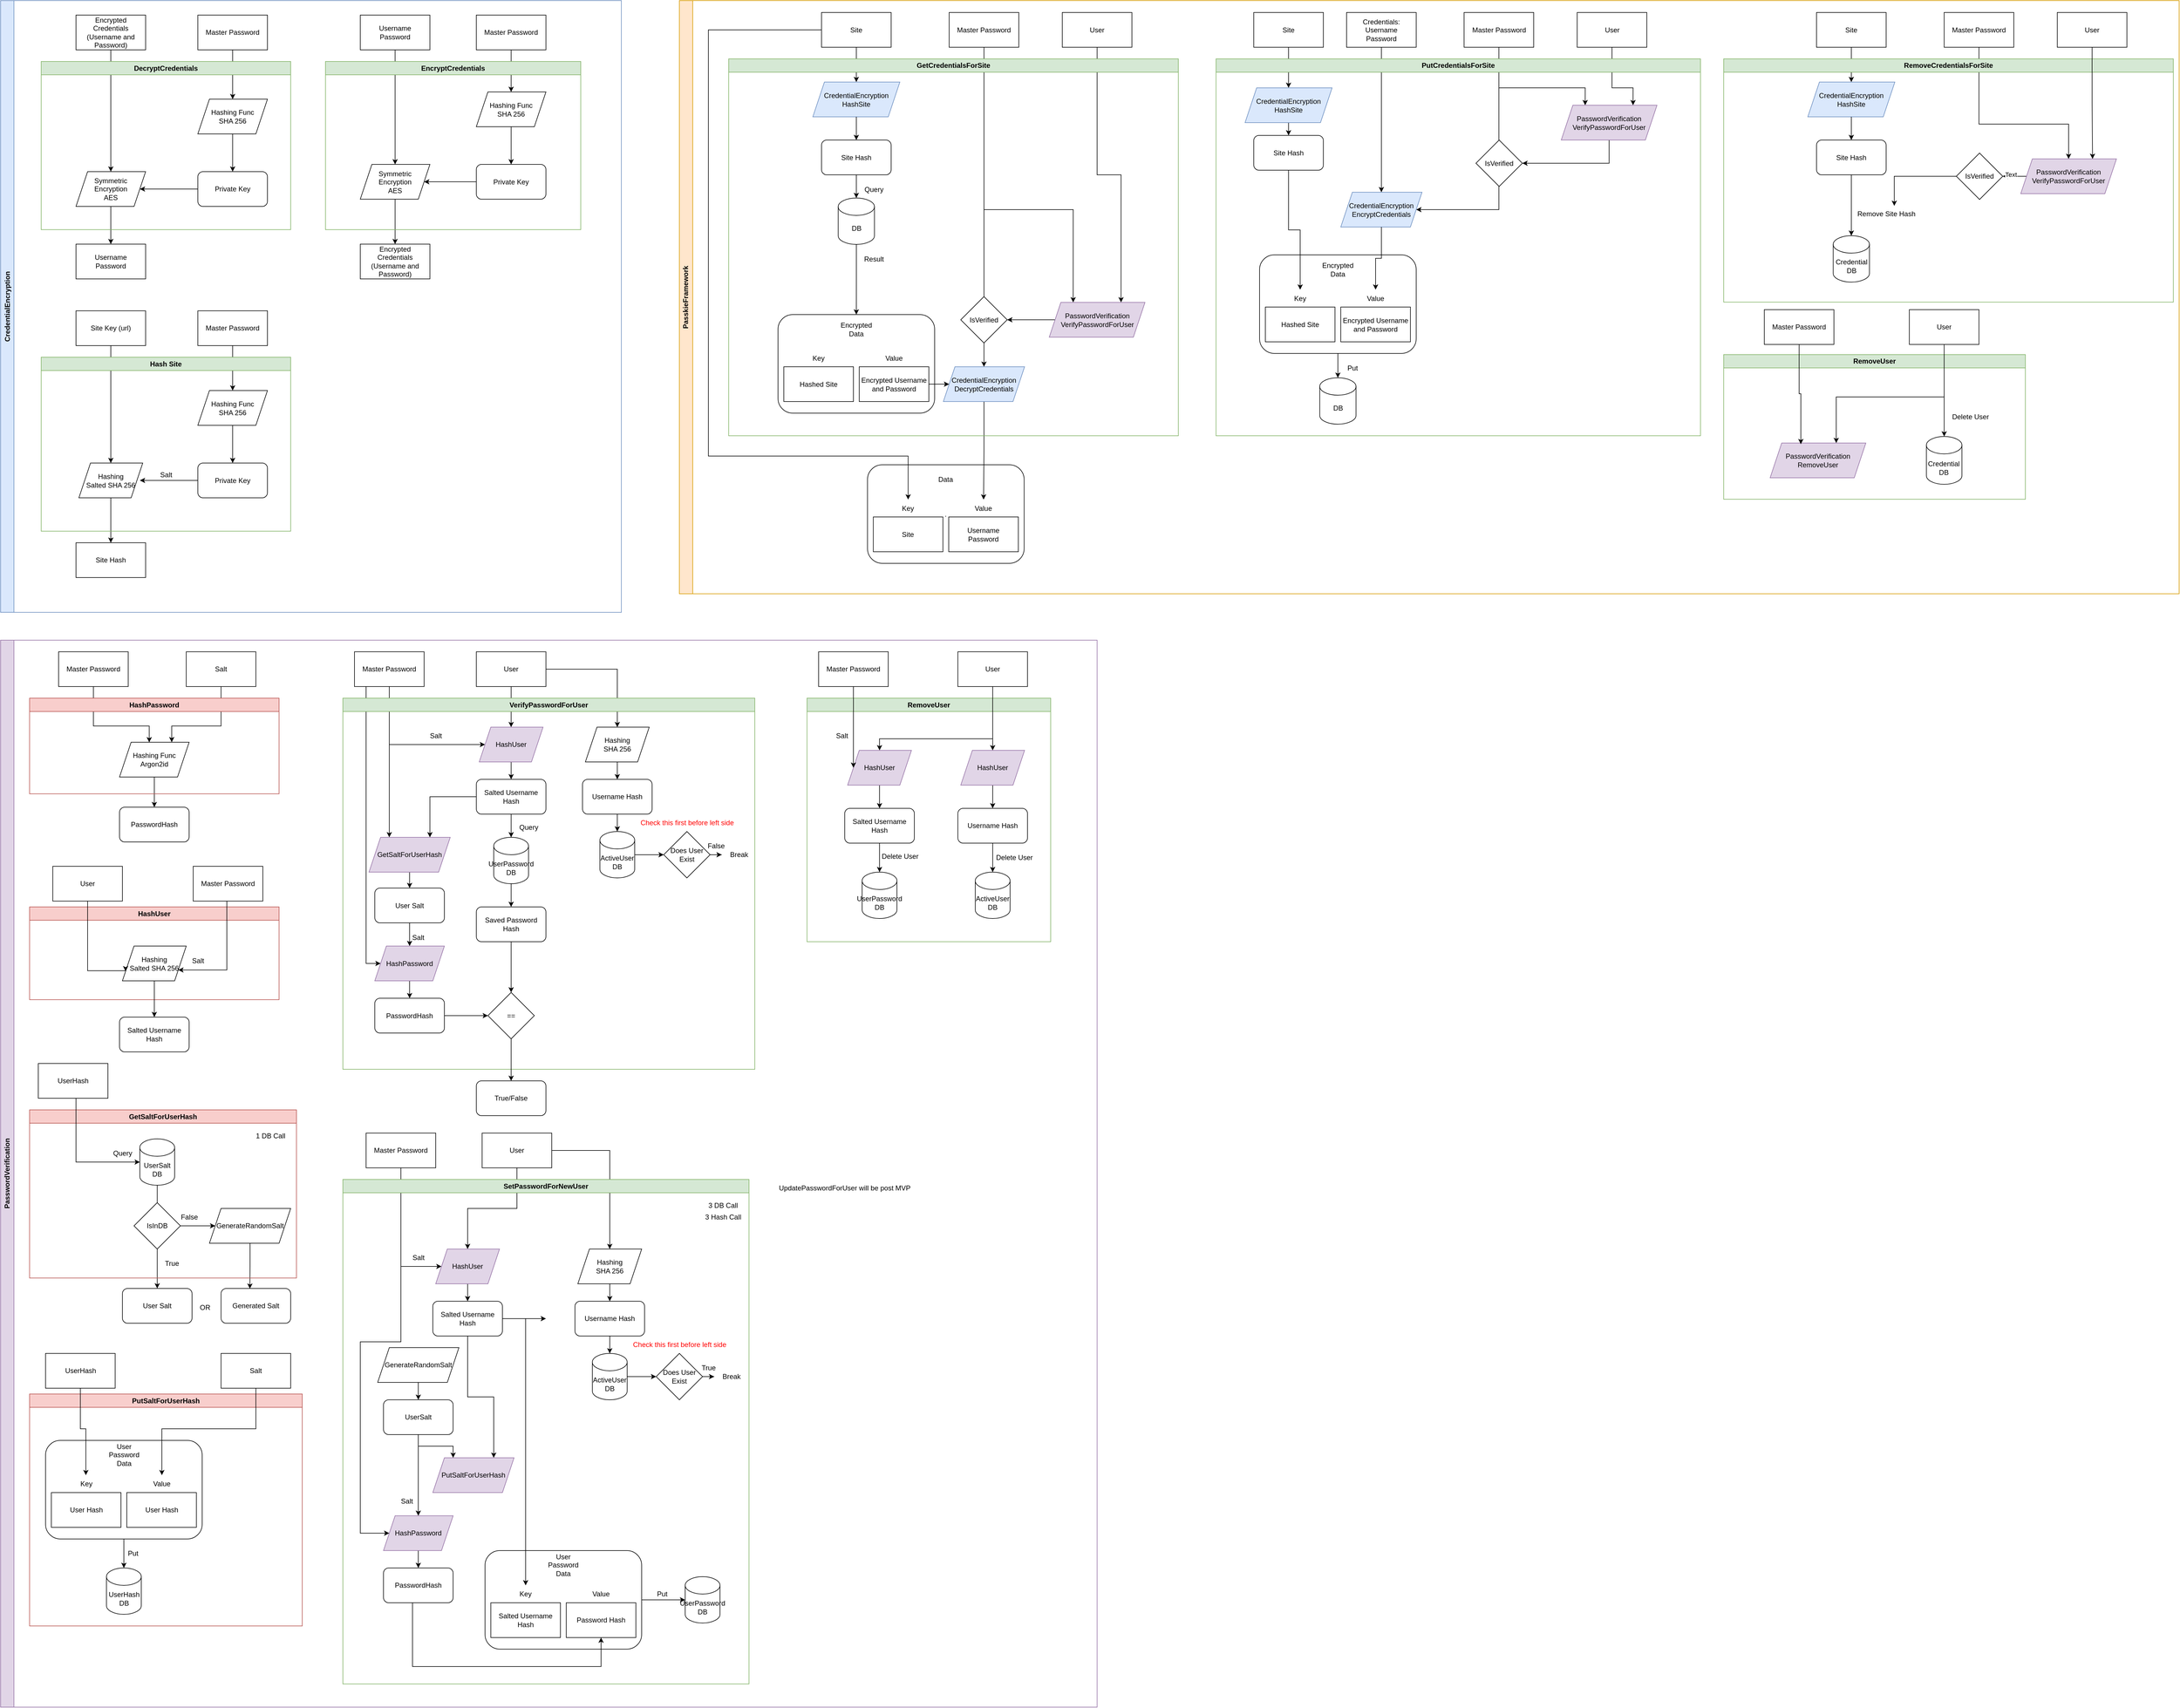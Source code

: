 <mxfile version="24.2.1" type="device">
  <diagram id="C5RBs43oDa-KdzZeNtuy" name="Page-1">
    <mxGraphModel dx="3915" dy="778" grid="1" gridSize="10" guides="1" tooltips="1" connect="1" arrows="1" fold="1" page="1" pageScale="1" pageWidth="827" pageHeight="1169" math="0" shadow="0">
      <root>
        <mxCell id="WIyWlLk6GJQsqaUBKTNV-0" />
        <mxCell id="WIyWlLk6GJQsqaUBKTNV-1" parent="WIyWlLk6GJQsqaUBKTNV-0" />
        <mxCell id="26HDbCc7KF_5qqFZ9QLK-55" value="CredentialEncryption" style="swimlane;horizontal=0;whiteSpace=wrap;html=1;fillColor=#dae8fc;strokeColor=#6c8ebf;" parent="WIyWlLk6GJQsqaUBKTNV-1" vertex="1">
          <mxGeometry x="-2130" y="57" width="1070" height="1055" as="geometry" />
        </mxCell>
        <mxCell id="26HDbCc7KF_5qqFZ9QLK-3" value="Encrypted Credentials (Username and Password)" style="rounded=0;whiteSpace=wrap;html=1;" parent="26HDbCc7KF_5qqFZ9QLK-55" vertex="1">
          <mxGeometry x="130" y="25" width="120" height="60" as="geometry" />
        </mxCell>
        <mxCell id="26HDbCc7KF_5qqFZ9QLK-4" value="Master Password" style="rounded=0;whiteSpace=wrap;html=1;" parent="26HDbCc7KF_5qqFZ9QLK-55" vertex="1">
          <mxGeometry x="340" y="25" width="120" height="60" as="geometry" />
        </mxCell>
        <mxCell id="26HDbCc7KF_5qqFZ9QLK-17" value="Username&lt;br&gt;Password" style="rounded=0;whiteSpace=wrap;html=1;" parent="26HDbCc7KF_5qqFZ9QLK-55" vertex="1">
          <mxGeometry x="130" y="420" width="120" height="60" as="geometry" />
        </mxCell>
        <mxCell id="26HDbCc7KF_5qqFZ9QLK-8" style="edgeStyle=orthogonalEdgeStyle;rounded=0;orthogonalLoop=1;jettySize=auto;html=1;entryX=0.5;entryY=0;entryDx=0;entryDy=0;" parent="26HDbCc7KF_5qqFZ9QLK-55" source="26HDbCc7KF_5qqFZ9QLK-4" target="26HDbCc7KF_5qqFZ9QLK-7" edge="1">
          <mxGeometry relative="1" as="geometry" />
        </mxCell>
        <mxCell id="26HDbCc7KF_5qqFZ9QLK-24" style="edgeStyle=orthogonalEdgeStyle;rounded=0;orthogonalLoop=1;jettySize=auto;html=1;entryX=0.5;entryY=0;entryDx=0;entryDy=0;" parent="26HDbCc7KF_5qqFZ9QLK-55" source="26HDbCc7KF_5qqFZ9QLK-3" target="26HDbCc7KF_5qqFZ9QLK-12" edge="1">
          <mxGeometry relative="1" as="geometry" />
        </mxCell>
        <mxCell id="26HDbCc7KF_5qqFZ9QLK-25" style="edgeStyle=orthogonalEdgeStyle;rounded=0;orthogonalLoop=1;jettySize=auto;html=1;entryX=0.5;entryY=0;entryDx=0;entryDy=0;" parent="26HDbCc7KF_5qqFZ9QLK-55" source="26HDbCc7KF_5qqFZ9QLK-12" target="26HDbCc7KF_5qqFZ9QLK-17" edge="1">
          <mxGeometry relative="1" as="geometry" />
        </mxCell>
        <mxCell id="26HDbCc7KF_5qqFZ9QLK-41" style="edgeStyle=orthogonalEdgeStyle;rounded=0;orthogonalLoop=1;jettySize=auto;html=1;entryX=0.5;entryY=0;entryDx=0;entryDy=0;" parent="26HDbCc7KF_5qqFZ9QLK-55" source="26HDbCc7KF_5qqFZ9QLK-31" target="26HDbCc7KF_5qqFZ9QLK-32" edge="1">
          <mxGeometry relative="1" as="geometry" />
        </mxCell>
        <mxCell id="26HDbCc7KF_5qqFZ9QLK-31" value="Master Password" style="rounded=0;whiteSpace=wrap;html=1;" parent="26HDbCc7KF_5qqFZ9QLK-55" vertex="1">
          <mxGeometry x="820" y="25" width="120" height="60" as="geometry" />
        </mxCell>
        <mxCell id="26HDbCc7KF_5qqFZ9QLK-37" value="Encrypted Credentials (Username and Password)" style="rounded=0;whiteSpace=wrap;html=1;" parent="26HDbCc7KF_5qqFZ9QLK-55" vertex="1">
          <mxGeometry x="620" y="420" width="120" height="60" as="geometry" />
        </mxCell>
        <mxCell id="26HDbCc7KF_5qqFZ9QLK-38" style="edgeStyle=orthogonalEdgeStyle;rounded=0;orthogonalLoop=1;jettySize=auto;html=1;entryX=0.5;entryY=0;entryDx=0;entryDy=0;" parent="26HDbCc7KF_5qqFZ9QLK-55" source="26HDbCc7KF_5qqFZ9QLK-35" target="26HDbCc7KF_5qqFZ9QLK-37" edge="1">
          <mxGeometry relative="1" as="geometry" />
        </mxCell>
        <mxCell id="26HDbCc7KF_5qqFZ9QLK-40" style="edgeStyle=orthogonalEdgeStyle;rounded=0;orthogonalLoop=1;jettySize=auto;html=1;" parent="26HDbCc7KF_5qqFZ9QLK-55" source="26HDbCc7KF_5qqFZ9QLK-39" target="26HDbCc7KF_5qqFZ9QLK-35" edge="1">
          <mxGeometry relative="1" as="geometry" />
        </mxCell>
        <mxCell id="26HDbCc7KF_5qqFZ9QLK-39" value="Username&lt;br&gt;Password" style="rounded=0;whiteSpace=wrap;html=1;" parent="26HDbCc7KF_5qqFZ9QLK-55" vertex="1">
          <mxGeometry x="620" y="25" width="120" height="60" as="geometry" />
        </mxCell>
        <mxCell id="26HDbCc7KF_5qqFZ9QLK-48" style="edgeStyle=orthogonalEdgeStyle;rounded=0;orthogonalLoop=1;jettySize=auto;html=1;entryX=0.5;entryY=0;entryDx=0;entryDy=0;" parent="26HDbCc7KF_5qqFZ9QLK-55" source="26HDbCc7KF_5qqFZ9QLK-43" target="26HDbCc7KF_5qqFZ9QLK-45" edge="1">
          <mxGeometry relative="1" as="geometry" />
        </mxCell>
        <mxCell id="26HDbCc7KF_5qqFZ9QLK-43" value="Master Password" style="rounded=0;whiteSpace=wrap;html=1;" parent="26HDbCc7KF_5qqFZ9QLK-55" vertex="1">
          <mxGeometry x="340" y="535" width="120" height="60" as="geometry" />
        </mxCell>
        <mxCell id="26HDbCc7KF_5qqFZ9QLK-50" style="edgeStyle=orthogonalEdgeStyle;rounded=0;orthogonalLoop=1;jettySize=auto;html=1;" parent="26HDbCc7KF_5qqFZ9QLK-55" source="26HDbCc7KF_5qqFZ9QLK-44" target="26HDbCc7KF_5qqFZ9QLK-49" edge="1">
          <mxGeometry relative="1" as="geometry" />
        </mxCell>
        <mxCell id="26HDbCc7KF_5qqFZ9QLK-44" value="Site Key (url)" style="rounded=0;whiteSpace=wrap;html=1;" parent="26HDbCc7KF_5qqFZ9QLK-55" vertex="1">
          <mxGeometry x="130" y="535" width="120" height="60" as="geometry" />
        </mxCell>
        <mxCell id="26HDbCc7KF_5qqFZ9QLK-53" value="Site Hash" style="rounded=0;whiteSpace=wrap;html=1;" parent="26HDbCc7KF_5qqFZ9QLK-55" vertex="1">
          <mxGeometry x="130" y="935" width="120" height="60" as="geometry" />
        </mxCell>
        <mxCell id="26HDbCc7KF_5qqFZ9QLK-54" style="edgeStyle=orthogonalEdgeStyle;rounded=0;orthogonalLoop=1;jettySize=auto;html=1;" parent="26HDbCc7KF_5qqFZ9QLK-55" source="26HDbCc7KF_5qqFZ9QLK-49" target="26HDbCc7KF_5qqFZ9QLK-53" edge="1">
          <mxGeometry relative="1" as="geometry" />
        </mxCell>
        <mxCell id="26HDbCc7KF_5qqFZ9QLK-42" value="Hash Site" style="swimlane;whiteSpace=wrap;html=1;fillColor=#d5e8d4;strokeColor=#82b366;" parent="26HDbCc7KF_5qqFZ9QLK-55" vertex="1">
          <mxGeometry x="70" y="615" width="430" height="300" as="geometry" />
        </mxCell>
        <mxCell id="26HDbCc7KF_5qqFZ9QLK-47" style="edgeStyle=orthogonalEdgeStyle;rounded=0;orthogonalLoop=1;jettySize=auto;html=1;entryX=0.5;entryY=0;entryDx=0;entryDy=0;" parent="26HDbCc7KF_5qqFZ9QLK-42" source="26HDbCc7KF_5qqFZ9QLK-45" target="26HDbCc7KF_5qqFZ9QLK-46" edge="1">
          <mxGeometry relative="1" as="geometry" />
        </mxCell>
        <mxCell id="26HDbCc7KF_5qqFZ9QLK-45" value="Hashing Func&lt;br&gt;SHA 256" style="shape=parallelogram;perimeter=parallelogramPerimeter;whiteSpace=wrap;html=1;fixedSize=1;" parent="26HDbCc7KF_5qqFZ9QLK-42" vertex="1">
          <mxGeometry x="270" y="57.5" width="120" height="60" as="geometry" />
        </mxCell>
        <mxCell id="26HDbCc7KF_5qqFZ9QLK-46" value="Private Key" style="rounded=1;whiteSpace=wrap;html=1;" parent="26HDbCc7KF_5qqFZ9QLK-42" vertex="1">
          <mxGeometry x="270" y="182.5" width="120" height="60" as="geometry" />
        </mxCell>
        <mxCell id="26HDbCc7KF_5qqFZ9QLK-49" value="Hashing&lt;br&gt;Salted SHA 256" style="shape=parallelogram;perimeter=parallelogramPerimeter;whiteSpace=wrap;html=1;fixedSize=1;" parent="26HDbCc7KF_5qqFZ9QLK-42" vertex="1">
          <mxGeometry x="65" y="182.5" width="110" height="60" as="geometry" />
        </mxCell>
        <mxCell id="26HDbCc7KF_5qqFZ9QLK-51" style="edgeStyle=orthogonalEdgeStyle;rounded=0;orthogonalLoop=1;jettySize=auto;html=1;entryX=0.955;entryY=0.5;entryDx=0;entryDy=0;entryPerimeter=0;" parent="26HDbCc7KF_5qqFZ9QLK-42" source="26HDbCc7KF_5qqFZ9QLK-46" target="26HDbCc7KF_5qqFZ9QLK-49" edge="1">
          <mxGeometry relative="1" as="geometry" />
        </mxCell>
        <mxCell id="26HDbCc7KF_5qqFZ9QLK-52" value="Salt" style="text;html=1;align=center;verticalAlign=middle;resizable=0;points=[];autosize=1;strokeColor=none;fillColor=none;" parent="26HDbCc7KF_5qqFZ9QLK-42" vertex="1">
          <mxGeometry x="195" y="188" width="40" height="30" as="geometry" />
        </mxCell>
        <mxCell id="26HDbCc7KF_5qqFZ9QLK-22" value="DecryptCredentials" style="swimlane;whiteSpace=wrap;html=1;fillColor=#d5e8d4;strokeColor=#82b366;" parent="26HDbCc7KF_5qqFZ9QLK-55" vertex="1">
          <mxGeometry x="70" y="105" width="430" height="290" as="geometry" />
        </mxCell>
        <mxCell id="26HDbCc7KF_5qqFZ9QLK-7" value="Hashing Func&lt;br&gt;SHA 256" style="shape=parallelogram;perimeter=parallelogramPerimeter;whiteSpace=wrap;html=1;fixedSize=1;" parent="26HDbCc7KF_5qqFZ9QLK-22" vertex="1">
          <mxGeometry x="270" y="65" width="120" height="60" as="geometry" />
        </mxCell>
        <mxCell id="26HDbCc7KF_5qqFZ9QLK-23" style="edgeStyle=orthogonalEdgeStyle;rounded=0;orthogonalLoop=1;jettySize=auto;html=1;" parent="26HDbCc7KF_5qqFZ9QLK-22" source="26HDbCc7KF_5qqFZ9QLK-9" target="26HDbCc7KF_5qqFZ9QLK-12" edge="1">
          <mxGeometry relative="1" as="geometry" />
        </mxCell>
        <mxCell id="26HDbCc7KF_5qqFZ9QLK-9" value="Private Key" style="rounded=1;whiteSpace=wrap;html=1;" parent="26HDbCc7KF_5qqFZ9QLK-22" vertex="1">
          <mxGeometry x="270" y="190" width="120" height="60" as="geometry" />
        </mxCell>
        <mxCell id="26HDbCc7KF_5qqFZ9QLK-10" style="edgeStyle=orthogonalEdgeStyle;rounded=0;orthogonalLoop=1;jettySize=auto;html=1;" parent="26HDbCc7KF_5qqFZ9QLK-22" source="26HDbCc7KF_5qqFZ9QLK-7" target="26HDbCc7KF_5qqFZ9QLK-9" edge="1">
          <mxGeometry relative="1" as="geometry" />
        </mxCell>
        <mxCell id="26HDbCc7KF_5qqFZ9QLK-12" value="Symmetric&lt;br&gt;Encryption&lt;br&gt;AES" style="shape=parallelogram;perimeter=parallelogramPerimeter;whiteSpace=wrap;html=1;fixedSize=1;" parent="26HDbCc7KF_5qqFZ9QLK-22" vertex="1">
          <mxGeometry x="60" y="190" width="120" height="60" as="geometry" />
        </mxCell>
        <mxCell id="26HDbCc7KF_5qqFZ9QLK-30" value="EncryptCredentials" style="swimlane;whiteSpace=wrap;html=1;fillColor=#d5e8d4;strokeColor=#82b366;" parent="26HDbCc7KF_5qqFZ9QLK-55" vertex="1">
          <mxGeometry x="560" y="105" width="440" height="290" as="geometry" />
        </mxCell>
        <mxCell id="26HDbCc7KF_5qqFZ9QLK-32" value="Hashing Func&lt;br&gt;SHA 256" style="shape=parallelogram;perimeter=parallelogramPerimeter;whiteSpace=wrap;html=1;fixedSize=1;" parent="26HDbCc7KF_5qqFZ9QLK-30" vertex="1">
          <mxGeometry x="260" y="52.5" width="120" height="60" as="geometry" />
        </mxCell>
        <mxCell id="26HDbCc7KF_5qqFZ9QLK-36" style="edgeStyle=orthogonalEdgeStyle;rounded=0;orthogonalLoop=1;jettySize=auto;html=1;entryX=1;entryY=0.5;entryDx=0;entryDy=0;" parent="26HDbCc7KF_5qqFZ9QLK-30" source="26HDbCc7KF_5qqFZ9QLK-33" target="26HDbCc7KF_5qqFZ9QLK-35" edge="1">
          <mxGeometry relative="1" as="geometry" />
        </mxCell>
        <mxCell id="26HDbCc7KF_5qqFZ9QLK-33" value="Private Key" style="rounded=1;whiteSpace=wrap;html=1;" parent="26HDbCc7KF_5qqFZ9QLK-30" vertex="1">
          <mxGeometry x="260" y="177.5" width="120" height="60" as="geometry" />
        </mxCell>
        <mxCell id="26HDbCc7KF_5qqFZ9QLK-34" style="edgeStyle=orthogonalEdgeStyle;rounded=0;orthogonalLoop=1;jettySize=auto;html=1;" parent="26HDbCc7KF_5qqFZ9QLK-30" source="26HDbCc7KF_5qqFZ9QLK-32" target="26HDbCc7KF_5qqFZ9QLK-33" edge="1">
          <mxGeometry relative="1" as="geometry" />
        </mxCell>
        <mxCell id="26HDbCc7KF_5qqFZ9QLK-35" value="Symmetric&lt;br&gt;Encryption&lt;br&gt;AES" style="shape=parallelogram;perimeter=parallelogramPerimeter;whiteSpace=wrap;html=1;fixedSize=1;" parent="26HDbCc7KF_5qqFZ9QLK-30" vertex="1">
          <mxGeometry x="60" y="177.5" width="120" height="60" as="geometry" />
        </mxCell>
        <mxCell id="26HDbCc7KF_5qqFZ9QLK-190" value="PasswordVerification" style="swimlane;horizontal=0;whiteSpace=wrap;html=1;fillColor=#e1d5e7;strokeColor=#9673a6;" parent="WIyWlLk6GJQsqaUBKTNV-1" vertex="1">
          <mxGeometry x="-2130" y="1160" width="1890" height="1840" as="geometry" />
        </mxCell>
        <mxCell id="26HDbCc7KF_5qqFZ9QLK-217" style="edgeStyle=orthogonalEdgeStyle;rounded=0;orthogonalLoop=1;jettySize=auto;html=1;" parent="26HDbCc7KF_5qqFZ9QLK-190" source="26HDbCc7KF_5qqFZ9QLK-211" target="26HDbCc7KF_5qqFZ9QLK-214" edge="1">
          <mxGeometry relative="1" as="geometry" />
        </mxCell>
        <mxCell id="26HDbCc7KF_5qqFZ9QLK-193" style="edgeStyle=orthogonalEdgeStyle;rounded=0;orthogonalLoop=1;jettySize=auto;html=1;entryX=0.427;entryY=0.003;entryDx=0;entryDy=0;entryPerimeter=0;" parent="26HDbCc7KF_5qqFZ9QLK-190" source="26HDbCc7KF_5qqFZ9QLK-194" target="26HDbCc7KF_5qqFZ9QLK-192" edge="1">
          <mxGeometry relative="1" as="geometry">
            <mxPoint x="220" y="198" as="targetPoint" />
            <Array as="points">
              <mxPoint x="160" y="148" />
              <mxPoint x="256" y="148" />
            </Array>
          </mxGeometry>
        </mxCell>
        <mxCell id="26HDbCc7KF_5qqFZ9QLK-194" value="Master Password" style="rounded=0;whiteSpace=wrap;html=1;" parent="26HDbCc7KF_5qqFZ9QLK-190" vertex="1">
          <mxGeometry x="100" y="20" width="120" height="60" as="geometry" />
        </mxCell>
        <mxCell id="26HDbCc7KF_5qqFZ9QLK-195" style="edgeStyle=orthogonalEdgeStyle;rounded=0;orthogonalLoop=1;jettySize=auto;html=1;entryX=0.75;entryY=0;entryDx=0;entryDy=0;" parent="26HDbCc7KF_5qqFZ9QLK-190" source="26HDbCc7KF_5qqFZ9QLK-196" target="26HDbCc7KF_5qqFZ9QLK-192" edge="1">
          <mxGeometry relative="1" as="geometry">
            <Array as="points">
              <mxPoint x="380" y="148" />
              <mxPoint x="295" y="148" />
            </Array>
          </mxGeometry>
        </mxCell>
        <mxCell id="26HDbCc7KF_5qqFZ9QLK-196" value="Salt" style="rounded=0;whiteSpace=wrap;html=1;" parent="26HDbCc7KF_5qqFZ9QLK-190" vertex="1">
          <mxGeometry x="320" y="20" width="120" height="60" as="geometry" />
        </mxCell>
        <mxCell id="26HDbCc7KF_5qqFZ9QLK-197" value="PasswordHash" style="rounded=1;whiteSpace=wrap;html=1;" parent="26HDbCc7KF_5qqFZ9QLK-190" vertex="1">
          <mxGeometry x="205" y="288" width="120" height="60" as="geometry" />
        </mxCell>
        <mxCell id="26HDbCc7KF_5qqFZ9QLK-198" style="edgeStyle=orthogonalEdgeStyle;rounded=0;orthogonalLoop=1;jettySize=auto;html=1;" parent="26HDbCc7KF_5qqFZ9QLK-190" source="26HDbCc7KF_5qqFZ9QLK-192" target="26HDbCc7KF_5qqFZ9QLK-197" edge="1">
          <mxGeometry relative="1" as="geometry">
            <mxPoint x="265" y="298" as="targetPoint" />
          </mxGeometry>
        </mxCell>
        <mxCell id="26HDbCc7KF_5qqFZ9QLK-200" value="UserHash" style="rounded=0;whiteSpace=wrap;html=1;" parent="26HDbCc7KF_5qqFZ9QLK-190" vertex="1">
          <mxGeometry x="65" y="730" width="120" height="60" as="geometry" />
        </mxCell>
        <mxCell id="26HDbCc7KF_5qqFZ9QLK-214" value="User Salt" style="rounded=1;whiteSpace=wrap;html=1;" parent="26HDbCc7KF_5qqFZ9QLK-190" vertex="1">
          <mxGeometry x="210" y="1118" width="120" height="60" as="geometry" />
        </mxCell>
        <mxCell id="26HDbCc7KF_5qqFZ9QLK-225" value="Generated Salt" style="rounded=1;whiteSpace=wrap;html=1;" parent="26HDbCc7KF_5qqFZ9QLK-190" vertex="1">
          <mxGeometry x="380" y="1118" width="120" height="60" as="geometry" />
        </mxCell>
        <mxCell id="26HDbCc7KF_5qqFZ9QLK-224" style="edgeStyle=orthogonalEdgeStyle;rounded=0;orthogonalLoop=1;jettySize=auto;html=1;entryX=0.414;entryY=0.007;entryDx=0;entryDy=0;entryPerimeter=0;" parent="26HDbCc7KF_5qqFZ9QLK-190" source="26HDbCc7KF_5qqFZ9QLK-219" target="26HDbCc7KF_5qqFZ9QLK-225" edge="1">
          <mxGeometry relative="1" as="geometry">
            <mxPoint x="406" y="1200" as="targetPoint" />
          </mxGeometry>
        </mxCell>
        <mxCell id="26HDbCc7KF_5qqFZ9QLK-226" value="OR" style="text;html=1;align=center;verticalAlign=middle;resizable=0;points=[];autosize=1;strokeColor=none;fillColor=none;" parent="26HDbCc7KF_5qqFZ9QLK-190" vertex="1">
          <mxGeometry x="332" y="1136" width="40" height="30" as="geometry" />
        </mxCell>
        <mxCell id="26HDbCc7KF_5qqFZ9QLK-263" style="edgeStyle=orthogonalEdgeStyle;rounded=0;orthogonalLoop=1;jettySize=auto;html=1;entryX=0;entryY=0.5;entryDx=0;entryDy=0;" parent="26HDbCc7KF_5qqFZ9QLK-190" source="26HDbCc7KF_5qqFZ9QLK-228" target="26HDbCc7KF_5qqFZ9QLK-255" edge="1">
          <mxGeometry relative="1" as="geometry">
            <Array as="points">
              <mxPoint x="670" y="180" />
            </Array>
          </mxGeometry>
        </mxCell>
        <mxCell id="26HDbCc7KF_5qqFZ9QLK-265" style="edgeStyle=orthogonalEdgeStyle;rounded=0;orthogonalLoop=1;jettySize=auto;html=1;entryX=0.25;entryY=0;entryDx=0;entryDy=0;" parent="26HDbCc7KF_5qqFZ9QLK-190" source="26HDbCc7KF_5qqFZ9QLK-228" target="26HDbCc7KF_5qqFZ9QLK-230" edge="1">
          <mxGeometry relative="1" as="geometry" />
        </mxCell>
        <mxCell id="26HDbCc7KF_5qqFZ9QLK-268" style="edgeStyle=orthogonalEdgeStyle;rounded=0;orthogonalLoop=1;jettySize=auto;html=1;entryX=0;entryY=0.5;entryDx=0;entryDy=0;" parent="26HDbCc7KF_5qqFZ9QLK-190" source="26HDbCc7KF_5qqFZ9QLK-228" target="26HDbCc7KF_5qqFZ9QLK-235" edge="1">
          <mxGeometry relative="1" as="geometry">
            <Array as="points">
              <mxPoint x="630" y="558" />
            </Array>
          </mxGeometry>
        </mxCell>
        <mxCell id="26HDbCc7KF_5qqFZ9QLK-228" value="Master Password" style="rounded=0;whiteSpace=wrap;html=1;" parent="26HDbCc7KF_5qqFZ9QLK-190" vertex="1">
          <mxGeometry x="610" y="20" width="120" height="60" as="geometry" />
        </mxCell>
        <mxCell id="26HDbCc7KF_5qqFZ9QLK-262" style="edgeStyle=orthogonalEdgeStyle;rounded=0;orthogonalLoop=1;jettySize=auto;html=1;entryX=0.5;entryY=0;entryDx=0;entryDy=0;" parent="26HDbCc7KF_5qqFZ9QLK-190" source="26HDbCc7KF_5qqFZ9QLK-229" target="26HDbCc7KF_5qqFZ9QLK-255" edge="1">
          <mxGeometry relative="1" as="geometry" />
        </mxCell>
        <mxCell id="IIivLhkUXzJLNAZbiJuU-36" style="edgeStyle=orthogonalEdgeStyle;rounded=0;orthogonalLoop=1;jettySize=auto;html=1;entryX=0.5;entryY=0;entryDx=0;entryDy=0;" parent="26HDbCc7KF_5qqFZ9QLK-190" source="26HDbCc7KF_5qqFZ9QLK-229" target="IIivLhkUXzJLNAZbiJuU-26" edge="1">
          <mxGeometry relative="1" as="geometry" />
        </mxCell>
        <mxCell id="26HDbCc7KF_5qqFZ9QLK-229" value="User" style="rounded=0;whiteSpace=wrap;html=1;" parent="26HDbCc7KF_5qqFZ9QLK-190" vertex="1">
          <mxGeometry x="820" y="20" width="120" height="60" as="geometry" />
        </mxCell>
        <mxCell id="26HDbCc7KF_5qqFZ9QLK-227" value="VerifyPasswordForUser" style="swimlane;whiteSpace=wrap;html=1;fillColor=#d5e8d4;strokeColor=#82b366;" parent="26HDbCc7KF_5qqFZ9QLK-190" vertex="1">
          <mxGeometry x="590" y="100" width="710" height="640" as="geometry" />
        </mxCell>
        <mxCell id="26HDbCc7KF_5qqFZ9QLK-234" style="edgeStyle=orthogonalEdgeStyle;rounded=0;orthogonalLoop=1;jettySize=auto;html=1;" parent="26HDbCc7KF_5qqFZ9QLK-227" source="26HDbCc7KF_5qqFZ9QLK-230" target="26HDbCc7KF_5qqFZ9QLK-233" edge="1">
          <mxGeometry relative="1" as="geometry" />
        </mxCell>
        <mxCell id="26HDbCc7KF_5qqFZ9QLK-230" value="GetSaltForUserHash" style="shape=parallelogram;perimeter=parallelogramPerimeter;whiteSpace=wrap;html=1;fixedSize=1;fillColor=#e1d5e7;strokeColor=#9673a6;" parent="26HDbCc7KF_5qqFZ9QLK-227" vertex="1">
          <mxGeometry x="45" y="240" width="140" height="60" as="geometry" />
        </mxCell>
        <mxCell id="26HDbCc7KF_5qqFZ9QLK-237" style="edgeStyle=orthogonalEdgeStyle;rounded=0;orthogonalLoop=1;jettySize=auto;html=1;" parent="26HDbCc7KF_5qqFZ9QLK-227" source="26HDbCc7KF_5qqFZ9QLK-233" target="26HDbCc7KF_5qqFZ9QLK-235" edge="1">
          <mxGeometry relative="1" as="geometry" />
        </mxCell>
        <mxCell id="26HDbCc7KF_5qqFZ9QLK-233" value="User Salt" style="rounded=1;whiteSpace=wrap;html=1;" parent="26HDbCc7KF_5qqFZ9QLK-227" vertex="1">
          <mxGeometry x="55" y="327.5" width="120" height="60" as="geometry" />
        </mxCell>
        <mxCell id="26HDbCc7KF_5qqFZ9QLK-241" style="edgeStyle=orthogonalEdgeStyle;rounded=0;orthogonalLoop=1;jettySize=auto;html=1;entryX=0.5;entryY=0;entryDx=0;entryDy=0;" parent="26HDbCc7KF_5qqFZ9QLK-227" source="26HDbCc7KF_5qqFZ9QLK-235" target="26HDbCc7KF_5qqFZ9QLK-239" edge="1">
          <mxGeometry relative="1" as="geometry" />
        </mxCell>
        <mxCell id="26HDbCc7KF_5qqFZ9QLK-235" value="HashPassword" style="shape=parallelogram;perimeter=parallelogramPerimeter;whiteSpace=wrap;html=1;fixedSize=1;fillColor=#e1d5e7;strokeColor=#9673a6;" parent="26HDbCc7KF_5qqFZ9QLK-227" vertex="1">
          <mxGeometry x="55" y="427.5" width="120" height="60" as="geometry" />
        </mxCell>
        <mxCell id="26HDbCc7KF_5qqFZ9QLK-278" style="edgeStyle=orthogonalEdgeStyle;rounded=0;orthogonalLoop=1;jettySize=auto;html=1;entryX=0;entryY=0.5;entryDx=0;entryDy=0;" parent="26HDbCc7KF_5qqFZ9QLK-227" source="26HDbCc7KF_5qqFZ9QLK-239" target="26HDbCc7KF_5qqFZ9QLK-276" edge="1">
          <mxGeometry relative="1" as="geometry" />
        </mxCell>
        <mxCell id="26HDbCc7KF_5qqFZ9QLK-239" value="PasswordHash" style="rounded=1;whiteSpace=wrap;html=1;" parent="26HDbCc7KF_5qqFZ9QLK-227" vertex="1">
          <mxGeometry x="55" y="517.5" width="120" height="60" as="geometry" />
        </mxCell>
        <mxCell id="26HDbCc7KF_5qqFZ9QLK-261" style="edgeStyle=orthogonalEdgeStyle;rounded=0;orthogonalLoop=1;jettySize=auto;html=1;entryX=0.5;entryY=0;entryDx=0;entryDy=0;" parent="26HDbCc7KF_5qqFZ9QLK-227" source="26HDbCc7KF_5qqFZ9QLK-255" target="26HDbCc7KF_5qqFZ9QLK-260" edge="1">
          <mxGeometry relative="1" as="geometry" />
        </mxCell>
        <mxCell id="26HDbCc7KF_5qqFZ9QLK-255" value="HashUser" style="shape=parallelogram;perimeter=parallelogramPerimeter;whiteSpace=wrap;html=1;fixedSize=1;fillColor=#e1d5e7;strokeColor=#9673a6;" parent="26HDbCc7KF_5qqFZ9QLK-227" vertex="1">
          <mxGeometry x="235" y="50" width="110" height="60" as="geometry" />
        </mxCell>
        <mxCell id="26HDbCc7KF_5qqFZ9QLK-267" style="edgeStyle=orthogonalEdgeStyle;rounded=0;orthogonalLoop=1;jettySize=auto;html=1;entryX=0.75;entryY=0;entryDx=0;entryDy=0;" parent="26HDbCc7KF_5qqFZ9QLK-227" source="26HDbCc7KF_5qqFZ9QLK-260" target="26HDbCc7KF_5qqFZ9QLK-230" edge="1">
          <mxGeometry relative="1" as="geometry" />
        </mxCell>
        <mxCell id="26HDbCc7KF_5qqFZ9QLK-271" style="edgeStyle=orthogonalEdgeStyle;rounded=0;orthogonalLoop=1;jettySize=auto;html=1;" parent="26HDbCc7KF_5qqFZ9QLK-227" source="26HDbCc7KF_5qqFZ9QLK-260" target="26HDbCc7KF_5qqFZ9QLK-270" edge="1">
          <mxGeometry relative="1" as="geometry" />
        </mxCell>
        <mxCell id="26HDbCc7KF_5qqFZ9QLK-260" value="Salted Username Hash" style="rounded=1;whiteSpace=wrap;html=1;" parent="26HDbCc7KF_5qqFZ9QLK-227" vertex="1">
          <mxGeometry x="230" y="140" width="120" height="60" as="geometry" />
        </mxCell>
        <mxCell id="26HDbCc7KF_5qqFZ9QLK-264" value="Salt" style="text;html=1;align=center;verticalAlign=middle;resizable=0;points=[];autosize=1;strokeColor=none;fillColor=none;" parent="26HDbCc7KF_5qqFZ9QLK-227" vertex="1">
          <mxGeometry x="140" y="50" width="40" height="30" as="geometry" />
        </mxCell>
        <mxCell id="26HDbCc7KF_5qqFZ9QLK-269" value="Salt" style="text;html=1;strokeColor=none;fillColor=none;align=center;verticalAlign=middle;whiteSpace=wrap;rounded=0;" parent="26HDbCc7KF_5qqFZ9QLK-227" vertex="1">
          <mxGeometry x="100" y="397.5" width="60" height="30" as="geometry" />
        </mxCell>
        <mxCell id="26HDbCc7KF_5qqFZ9QLK-274" style="edgeStyle=orthogonalEdgeStyle;rounded=0;orthogonalLoop=1;jettySize=auto;html=1;" parent="26HDbCc7KF_5qqFZ9QLK-227" source="26HDbCc7KF_5qqFZ9QLK-270" target="26HDbCc7KF_5qqFZ9QLK-273" edge="1">
          <mxGeometry relative="1" as="geometry" />
        </mxCell>
        <mxCell id="26HDbCc7KF_5qqFZ9QLK-270" value="UserPassword&lt;br&gt;DB" style="shape=cylinder3;whiteSpace=wrap;html=1;boundedLbl=1;backgroundOutline=1;size=15;" parent="26HDbCc7KF_5qqFZ9QLK-227" vertex="1">
          <mxGeometry x="260" y="240" width="60" height="80" as="geometry" />
        </mxCell>
        <mxCell id="26HDbCc7KF_5qqFZ9QLK-277" style="edgeStyle=orthogonalEdgeStyle;rounded=0;orthogonalLoop=1;jettySize=auto;html=1;" parent="26HDbCc7KF_5qqFZ9QLK-227" source="26HDbCc7KF_5qqFZ9QLK-273" target="26HDbCc7KF_5qqFZ9QLK-276" edge="1">
          <mxGeometry relative="1" as="geometry" />
        </mxCell>
        <mxCell id="26HDbCc7KF_5qqFZ9QLK-273" value="Saved Password Hash" style="rounded=1;whiteSpace=wrap;html=1;" parent="26HDbCc7KF_5qqFZ9QLK-227" vertex="1">
          <mxGeometry x="230" y="360" width="120" height="60" as="geometry" />
        </mxCell>
        <mxCell id="26HDbCc7KF_5qqFZ9QLK-276" value="==" style="rhombus;whiteSpace=wrap;html=1;" parent="26HDbCc7KF_5qqFZ9QLK-227" vertex="1">
          <mxGeometry x="250" y="507.5" width="80" height="80" as="geometry" />
        </mxCell>
        <mxCell id="IIivLhkUXzJLNAZbiJuU-26" value="Hashing&lt;br&gt;SHA 256" style="shape=parallelogram;perimeter=parallelogramPerimeter;whiteSpace=wrap;html=1;fixedSize=1;" parent="26HDbCc7KF_5qqFZ9QLK-227" vertex="1">
          <mxGeometry x="418" y="50" width="110" height="60" as="geometry" />
        </mxCell>
        <mxCell id="IIivLhkUXzJLNAZbiJuU-28" value="Username Hash" style="rounded=1;whiteSpace=wrap;html=1;" parent="26HDbCc7KF_5qqFZ9QLK-227" vertex="1">
          <mxGeometry x="413" y="140" width="120" height="60" as="geometry" />
        </mxCell>
        <mxCell id="IIivLhkUXzJLNAZbiJuU-25" style="edgeStyle=orthogonalEdgeStyle;rounded=0;orthogonalLoop=1;jettySize=auto;html=1;" parent="26HDbCc7KF_5qqFZ9QLK-227" source="IIivLhkUXzJLNAZbiJuU-26" target="IIivLhkUXzJLNAZbiJuU-28" edge="1">
          <mxGeometry relative="1" as="geometry" />
        </mxCell>
        <mxCell id="IIivLhkUXzJLNAZbiJuU-30" value="&lt;div&gt;ActiveUser&lt;/div&gt;&lt;div&gt;DB&lt;br&gt;&lt;/div&gt;" style="shape=cylinder3;whiteSpace=wrap;html=1;boundedLbl=1;backgroundOutline=1;size=15;" parent="26HDbCc7KF_5qqFZ9QLK-227" vertex="1">
          <mxGeometry x="443" y="230" width="60" height="80" as="geometry" />
        </mxCell>
        <mxCell id="IIivLhkUXzJLNAZbiJuU-27" style="edgeStyle=orthogonalEdgeStyle;rounded=0;orthogonalLoop=1;jettySize=auto;html=1;" parent="26HDbCc7KF_5qqFZ9QLK-227" source="IIivLhkUXzJLNAZbiJuU-28" target="IIivLhkUXzJLNAZbiJuU-30" edge="1">
          <mxGeometry relative="1" as="geometry" />
        </mxCell>
        <mxCell id="IIivLhkUXzJLNAZbiJuU-31" value="Does User&lt;br&gt;Exist" style="rhombus;whiteSpace=wrap;html=1;" parent="26HDbCc7KF_5qqFZ9QLK-227" vertex="1">
          <mxGeometry x="553" y="230" width="80" height="80" as="geometry" />
        </mxCell>
        <mxCell id="IIivLhkUXzJLNAZbiJuU-29" style="edgeStyle=orthogonalEdgeStyle;rounded=0;orthogonalLoop=1;jettySize=auto;html=1;" parent="26HDbCc7KF_5qqFZ9QLK-227" source="IIivLhkUXzJLNAZbiJuU-30" target="IIivLhkUXzJLNAZbiJuU-31" edge="1">
          <mxGeometry relative="1" as="geometry" />
        </mxCell>
        <mxCell id="IIivLhkUXzJLNAZbiJuU-32" value="Break" style="text;html=1;strokeColor=none;fillColor=none;align=center;verticalAlign=middle;whiteSpace=wrap;rounded=0;" parent="26HDbCc7KF_5qqFZ9QLK-227" vertex="1">
          <mxGeometry x="653" y="255" width="60" height="30" as="geometry" />
        </mxCell>
        <mxCell id="IIivLhkUXzJLNAZbiJuU-33" style="edgeStyle=orthogonalEdgeStyle;rounded=0;orthogonalLoop=1;jettySize=auto;html=1;" parent="26HDbCc7KF_5qqFZ9QLK-227" source="IIivLhkUXzJLNAZbiJuU-31" target="IIivLhkUXzJLNAZbiJuU-32" edge="1">
          <mxGeometry relative="1" as="geometry">
            <mxPoint x="663" y="270" as="targetPoint" />
          </mxGeometry>
        </mxCell>
        <mxCell id="IIivLhkUXzJLNAZbiJuU-34" value="False" style="text;html=1;align=center;verticalAlign=middle;resizable=0;points=[];autosize=1;strokeColor=none;fillColor=none;" parent="26HDbCc7KF_5qqFZ9QLK-227" vertex="1">
          <mxGeometry x="618" y="240" width="50" height="30" as="geometry" />
        </mxCell>
        <mxCell id="IIivLhkUXzJLNAZbiJuU-35" value="&lt;font color=&quot;#ff0000&quot;&gt;Check this first before left side&lt;/font&gt;" style="text;html=1;align=center;verticalAlign=middle;resizable=0;points=[];autosize=1;strokeColor=none;fillColor=none;" parent="26HDbCc7KF_5qqFZ9QLK-227" vertex="1">
          <mxGeometry x="503" y="200" width="180" height="30" as="geometry" />
        </mxCell>
        <mxCell id="26HDbCc7KF_5qqFZ9QLK-280" value="True/False" style="rounded=1;whiteSpace=wrap;html=1;" parent="26HDbCc7KF_5qqFZ9QLK-190" vertex="1">
          <mxGeometry x="820" y="760" width="120" height="60" as="geometry" />
        </mxCell>
        <mxCell id="26HDbCc7KF_5qqFZ9QLK-279" style="edgeStyle=orthogonalEdgeStyle;rounded=0;orthogonalLoop=1;jettySize=auto;html=1;" parent="26HDbCc7KF_5qqFZ9QLK-190" source="26HDbCc7KF_5qqFZ9QLK-276" target="26HDbCc7KF_5qqFZ9QLK-280" edge="1">
          <mxGeometry relative="1" as="geometry">
            <mxPoint x="880" y="760" as="targetPoint" />
          </mxGeometry>
        </mxCell>
        <mxCell id="26HDbCc7KF_5qqFZ9QLK-199" value="GetSaltForUserHash" style="swimlane;whiteSpace=wrap;html=1;fillColor=#f8cecc;strokeColor=#b85450;" parent="26HDbCc7KF_5qqFZ9QLK-190" vertex="1">
          <mxGeometry x="50" y="810" width="460" height="290" as="geometry" />
        </mxCell>
        <mxCell id="26HDbCc7KF_5qqFZ9QLK-211" value="UserSalt&lt;br&gt;DB" style="shape=cylinder3;whiteSpace=wrap;html=1;boundedLbl=1;backgroundOutline=1;size=15;" parent="26HDbCc7KF_5qqFZ9QLK-199" vertex="1">
          <mxGeometry x="190" y="50" width="60" height="80" as="geometry" />
        </mxCell>
        <mxCell id="26HDbCc7KF_5qqFZ9QLK-213" value="Query" style="text;html=1;align=center;verticalAlign=middle;resizable=0;points=[];autosize=1;strokeColor=none;fillColor=none;" parent="26HDbCc7KF_5qqFZ9QLK-199" vertex="1">
          <mxGeometry x="130" y="60" width="60" height="30" as="geometry" />
        </mxCell>
        <mxCell id="26HDbCc7KF_5qqFZ9QLK-222" style="edgeStyle=orthogonalEdgeStyle;rounded=0;orthogonalLoop=1;jettySize=auto;html=1;entryX=0;entryY=0.5;entryDx=0;entryDy=0;" parent="26HDbCc7KF_5qqFZ9QLK-199" source="26HDbCc7KF_5qqFZ9QLK-216" target="26HDbCc7KF_5qqFZ9QLK-219" edge="1">
          <mxGeometry relative="1" as="geometry" />
        </mxCell>
        <mxCell id="26HDbCc7KF_5qqFZ9QLK-216" value="IsInDB" style="rhombus;whiteSpace=wrap;html=1;" parent="26HDbCc7KF_5qqFZ9QLK-199" vertex="1">
          <mxGeometry x="180" y="160" width="80" height="80" as="geometry" />
        </mxCell>
        <mxCell id="26HDbCc7KF_5qqFZ9QLK-218" value="True" style="text;html=1;align=center;verticalAlign=middle;resizable=0;points=[];autosize=1;strokeColor=none;fillColor=none;" parent="26HDbCc7KF_5qqFZ9QLK-199" vertex="1">
          <mxGeometry x="220" y="250" width="50" height="30" as="geometry" />
        </mxCell>
        <mxCell id="26HDbCc7KF_5qqFZ9QLK-219" value="GenerateRandomSalt" style="shape=parallelogram;perimeter=parallelogramPerimeter;whiteSpace=wrap;html=1;fixedSize=1;" parent="26HDbCc7KF_5qqFZ9QLK-199" vertex="1">
          <mxGeometry x="310" y="170" width="140" height="60" as="geometry" />
        </mxCell>
        <mxCell id="26HDbCc7KF_5qqFZ9QLK-223" value="False" style="text;html=1;align=center;verticalAlign=middle;resizable=0;points=[];autosize=1;strokeColor=none;fillColor=none;" parent="26HDbCc7KF_5qqFZ9QLK-199" vertex="1">
          <mxGeometry x="250" y="170" width="50" height="30" as="geometry" />
        </mxCell>
        <mxCell id="BJjsDTzt3Ov7YUrKKcXY-139" value="1 DB Call" style="text;html=1;align=center;verticalAlign=middle;resizable=0;points=[];autosize=1;strokeColor=none;fillColor=none;" parent="26HDbCc7KF_5qqFZ9QLK-199" vertex="1">
          <mxGeometry x="380" y="30" width="70" height="30" as="geometry" />
        </mxCell>
        <mxCell id="26HDbCc7KF_5qqFZ9QLK-191" value="HashPassword" style="swimlane;whiteSpace=wrap;html=1;fillColor=#f8cecc;strokeColor=#b85450;" parent="26HDbCc7KF_5qqFZ9QLK-190" vertex="1">
          <mxGeometry x="50" y="100" width="430" height="165" as="geometry">
            <mxRectangle x="50" y="100" width="130" height="30" as="alternateBounds" />
          </mxGeometry>
        </mxCell>
        <mxCell id="26HDbCc7KF_5qqFZ9QLK-192" value="Hashing Func&lt;br style=&quot;border-color: var(--border-color);&quot;&gt;Argon2id" style="shape=parallelogram;perimeter=parallelogramPerimeter;whiteSpace=wrap;html=1;fixedSize=1;" parent="26HDbCc7KF_5qqFZ9QLK-191" vertex="1">
          <mxGeometry x="155" y="76" width="120" height="60" as="geometry" />
        </mxCell>
        <mxCell id="BJjsDTzt3Ov7YUrKKcXY-16" style="edgeStyle=orthogonalEdgeStyle;rounded=0;orthogonalLoop=1;jettySize=auto;html=1;entryX=0.5;entryY=0;entryDx=0;entryDy=0;" parent="26HDbCc7KF_5qqFZ9QLK-190" source="BJjsDTzt3Ov7YUrKKcXY-1" target="BJjsDTzt3Ov7YUrKKcXY-15" edge="1">
          <mxGeometry relative="1" as="geometry" />
        </mxCell>
        <mxCell id="BJjsDTzt3Ov7YUrKKcXY-51" style="edgeStyle=orthogonalEdgeStyle;rounded=0;orthogonalLoop=1;jettySize=auto;html=1;" parent="26HDbCc7KF_5qqFZ9QLK-190" source="BJjsDTzt3Ov7YUrKKcXY-1" target="BJjsDTzt3Ov7YUrKKcXY-50" edge="1">
          <mxGeometry relative="1" as="geometry" />
        </mxCell>
        <mxCell id="BJjsDTzt3Ov7YUrKKcXY-1" value="User" style="rounded=0;whiteSpace=wrap;html=1;" parent="26HDbCc7KF_5qqFZ9QLK-190" vertex="1">
          <mxGeometry x="830" y="850" width="120" height="60" as="geometry" />
        </mxCell>
        <mxCell id="BJjsDTzt3Ov7YUrKKcXY-52" style="edgeStyle=orthogonalEdgeStyle;rounded=0;orthogonalLoop=1;jettySize=auto;html=1;entryX=0;entryY=0.5;entryDx=0;entryDy=0;" parent="26HDbCc7KF_5qqFZ9QLK-190" source="BJjsDTzt3Ov7YUrKKcXY-2" target="BJjsDTzt3Ov7YUrKKcXY-50" edge="1">
          <mxGeometry relative="1" as="geometry">
            <Array as="points">
              <mxPoint x="690" y="1080" />
            </Array>
          </mxGeometry>
        </mxCell>
        <mxCell id="BJjsDTzt3Ov7YUrKKcXY-71" style="edgeStyle=orthogonalEdgeStyle;rounded=0;orthogonalLoop=1;jettySize=auto;html=1;entryX=0;entryY=0.5;entryDx=0;entryDy=0;" parent="26HDbCc7KF_5qqFZ9QLK-190" source="BJjsDTzt3Ov7YUrKKcXY-2" target="BJjsDTzt3Ov7YUrKKcXY-70" edge="1">
          <mxGeometry relative="1" as="geometry">
            <Array as="points">
              <mxPoint x="690" y="1210" />
              <mxPoint x="620" y="1210" />
              <mxPoint x="620" y="1540" />
            </Array>
          </mxGeometry>
        </mxCell>
        <mxCell id="BJjsDTzt3Ov7YUrKKcXY-2" value="Master Password" style="rounded=0;whiteSpace=wrap;html=1;" parent="26HDbCc7KF_5qqFZ9QLK-190" vertex="1">
          <mxGeometry x="630" y="850" width="120" height="60" as="geometry" />
        </mxCell>
        <mxCell id="BJjsDTzt3Ov7YUrKKcXY-0" value="SetPasswordForNewUser" style="swimlane;whiteSpace=wrap;html=1;fillColor=#d5e8d4;strokeColor=#82b366;" parent="26HDbCc7KF_5qqFZ9QLK-190" vertex="1">
          <mxGeometry x="590" y="930" width="700" height="870" as="geometry" />
        </mxCell>
        <mxCell id="BJjsDTzt3Ov7YUrKKcXY-20" style="edgeStyle=orthogonalEdgeStyle;rounded=0;orthogonalLoop=1;jettySize=auto;html=1;" parent="BJjsDTzt3Ov7YUrKKcXY-0" source="BJjsDTzt3Ov7YUrKKcXY-15" target="BJjsDTzt3Ov7YUrKKcXY-19" edge="1">
          <mxGeometry relative="1" as="geometry" />
        </mxCell>
        <mxCell id="BJjsDTzt3Ov7YUrKKcXY-15" value="Hashing&lt;br&gt;SHA 256" style="shape=parallelogram;perimeter=parallelogramPerimeter;whiteSpace=wrap;html=1;fixedSize=1;" parent="BJjsDTzt3Ov7YUrKKcXY-0" vertex="1">
          <mxGeometry x="405" y="120" width="110" height="60" as="geometry" />
        </mxCell>
        <mxCell id="BJjsDTzt3Ov7YUrKKcXY-22" style="edgeStyle=orthogonalEdgeStyle;rounded=0;orthogonalLoop=1;jettySize=auto;html=1;" parent="BJjsDTzt3Ov7YUrKKcXY-0" source="BJjsDTzt3Ov7YUrKKcXY-19" target="BJjsDTzt3Ov7YUrKKcXY-21" edge="1">
          <mxGeometry relative="1" as="geometry" />
        </mxCell>
        <mxCell id="BJjsDTzt3Ov7YUrKKcXY-19" value="Username Hash" style="rounded=1;whiteSpace=wrap;html=1;" parent="BJjsDTzt3Ov7YUrKKcXY-0" vertex="1">
          <mxGeometry x="400" y="210" width="120" height="60" as="geometry" />
        </mxCell>
        <mxCell id="BJjsDTzt3Ov7YUrKKcXY-45" style="edgeStyle=orthogonalEdgeStyle;rounded=0;orthogonalLoop=1;jettySize=auto;html=1;" parent="BJjsDTzt3Ov7YUrKKcXY-0" source="BJjsDTzt3Ov7YUrKKcXY-21" target="BJjsDTzt3Ov7YUrKKcXY-44" edge="1">
          <mxGeometry relative="1" as="geometry" />
        </mxCell>
        <mxCell id="BJjsDTzt3Ov7YUrKKcXY-21" value="&lt;div&gt;ActiveUser&lt;/div&gt;&lt;div&gt;DB&lt;br&gt;&lt;/div&gt;" style="shape=cylinder3;whiteSpace=wrap;html=1;boundedLbl=1;backgroundOutline=1;size=15;" parent="BJjsDTzt3Ov7YUrKKcXY-0" vertex="1">
          <mxGeometry x="430" y="300" width="60" height="80" as="geometry" />
        </mxCell>
        <mxCell id="BJjsDTzt3Ov7YUrKKcXY-44" value="Does User&lt;br&gt;Exist" style="rhombus;whiteSpace=wrap;html=1;" parent="BJjsDTzt3Ov7YUrKKcXY-0" vertex="1">
          <mxGeometry x="540" y="300" width="80" height="80" as="geometry" />
        </mxCell>
        <mxCell id="BJjsDTzt3Ov7YUrKKcXY-49" value="Break" style="text;html=1;strokeColor=none;fillColor=none;align=center;verticalAlign=middle;whiteSpace=wrap;rounded=0;" parent="BJjsDTzt3Ov7YUrKKcXY-0" vertex="1">
          <mxGeometry x="640" y="325" width="60" height="30" as="geometry" />
        </mxCell>
        <mxCell id="BJjsDTzt3Ov7YUrKKcXY-48" style="edgeStyle=orthogonalEdgeStyle;rounded=0;orthogonalLoop=1;jettySize=auto;html=1;" parent="BJjsDTzt3Ov7YUrKKcXY-0" source="BJjsDTzt3Ov7YUrKKcXY-44" target="BJjsDTzt3Ov7YUrKKcXY-49" edge="1">
          <mxGeometry relative="1" as="geometry">
            <mxPoint x="650" y="340" as="targetPoint" />
          </mxGeometry>
        </mxCell>
        <mxCell id="BJjsDTzt3Ov7YUrKKcXY-57" style="edgeStyle=orthogonalEdgeStyle;rounded=0;orthogonalLoop=1;jettySize=auto;html=1;" parent="BJjsDTzt3Ov7YUrKKcXY-0" source="BJjsDTzt3Ov7YUrKKcXY-50" target="BJjsDTzt3Ov7YUrKKcXY-55" edge="1">
          <mxGeometry relative="1" as="geometry" />
        </mxCell>
        <mxCell id="BJjsDTzt3Ov7YUrKKcXY-50" value="HashUser" style="shape=parallelogram;perimeter=parallelogramPerimeter;whiteSpace=wrap;html=1;fixedSize=1;fillColor=#e1d5e7;strokeColor=#9673a6;" parent="BJjsDTzt3Ov7YUrKKcXY-0" vertex="1">
          <mxGeometry x="160" y="120" width="110" height="60" as="geometry" />
        </mxCell>
        <mxCell id="BJjsDTzt3Ov7YUrKKcXY-53" value="Salt" style="text;html=1;align=center;verticalAlign=middle;resizable=0;points=[];autosize=1;strokeColor=none;fillColor=none;" parent="BJjsDTzt3Ov7YUrKKcXY-0" vertex="1">
          <mxGeometry x="110" y="120" width="40" height="30" as="geometry" />
        </mxCell>
        <mxCell id="BJjsDTzt3Ov7YUrKKcXY-54" value="True" style="text;html=1;align=center;verticalAlign=middle;resizable=0;points=[];autosize=1;strokeColor=none;fillColor=none;" parent="BJjsDTzt3Ov7YUrKKcXY-0" vertex="1">
          <mxGeometry x="605" y="310" width="50" height="30" as="geometry" />
        </mxCell>
        <mxCell id="BJjsDTzt3Ov7YUrKKcXY-67" style="edgeStyle=orthogonalEdgeStyle;rounded=0;orthogonalLoop=1;jettySize=auto;html=1;entryX=0.75;entryY=0;entryDx=0;entryDy=0;" parent="BJjsDTzt3Ov7YUrKKcXY-0" source="BJjsDTzt3Ov7YUrKKcXY-55" target="BJjsDTzt3Ov7YUrKKcXY-61" edge="1">
          <mxGeometry relative="1" as="geometry" />
        </mxCell>
        <mxCell id="mD6CvkMrQYPVQRQW47DR-0" style="edgeStyle=orthogonalEdgeStyle;rounded=0;orthogonalLoop=1;jettySize=auto;html=1;" parent="BJjsDTzt3Ov7YUrKKcXY-0" source="BJjsDTzt3Ov7YUrKKcXY-55" edge="1">
          <mxGeometry relative="1" as="geometry">
            <mxPoint x="350" y="240" as="targetPoint" />
          </mxGeometry>
        </mxCell>
        <mxCell id="BJjsDTzt3Ov7YUrKKcXY-55" value="Salted Username Hash" style="rounded=1;whiteSpace=wrap;html=1;" parent="BJjsDTzt3Ov7YUrKKcXY-0" vertex="1">
          <mxGeometry x="155" y="210" width="120" height="60" as="geometry" />
        </mxCell>
        <mxCell id="BJjsDTzt3Ov7YUrKKcXY-64" style="edgeStyle=orthogonalEdgeStyle;rounded=0;orthogonalLoop=1;jettySize=auto;html=1;" parent="BJjsDTzt3Ov7YUrKKcXY-0" source="BJjsDTzt3Ov7YUrKKcXY-60" target="BJjsDTzt3Ov7YUrKKcXY-63" edge="1">
          <mxGeometry relative="1" as="geometry" />
        </mxCell>
        <mxCell id="BJjsDTzt3Ov7YUrKKcXY-60" value="GenerateRandomSalt" style="shape=parallelogram;perimeter=parallelogramPerimeter;whiteSpace=wrap;html=1;fixedSize=1;" parent="BJjsDTzt3Ov7YUrKKcXY-0" vertex="1">
          <mxGeometry x="60" y="290" width="140" height="60" as="geometry" />
        </mxCell>
        <mxCell id="BJjsDTzt3Ov7YUrKKcXY-61" value="PutSaltForUserHash" style="shape=parallelogram;perimeter=parallelogramPerimeter;whiteSpace=wrap;html=1;fixedSize=1;fillColor=#e1d5e7;strokeColor=#9673a6;" parent="BJjsDTzt3Ov7YUrKKcXY-0" vertex="1">
          <mxGeometry x="155" y="480" width="140" height="60" as="geometry" />
        </mxCell>
        <mxCell id="BJjsDTzt3Ov7YUrKKcXY-68" style="edgeStyle=orthogonalEdgeStyle;rounded=0;orthogonalLoop=1;jettySize=auto;html=1;entryX=0.25;entryY=0;entryDx=0;entryDy=0;" parent="BJjsDTzt3Ov7YUrKKcXY-0" source="BJjsDTzt3Ov7YUrKKcXY-63" target="BJjsDTzt3Ov7YUrKKcXY-61" edge="1">
          <mxGeometry relative="1" as="geometry" />
        </mxCell>
        <mxCell id="BJjsDTzt3Ov7YUrKKcXY-72" style="edgeStyle=orthogonalEdgeStyle;rounded=0;orthogonalLoop=1;jettySize=auto;html=1;" parent="BJjsDTzt3Ov7YUrKKcXY-0" source="BJjsDTzt3Ov7YUrKKcXY-63" target="BJjsDTzt3Ov7YUrKKcXY-70" edge="1">
          <mxGeometry relative="1" as="geometry" />
        </mxCell>
        <mxCell id="BJjsDTzt3Ov7YUrKKcXY-63" value="UserSalt" style="rounded=1;whiteSpace=wrap;html=1;" parent="BJjsDTzt3Ov7YUrKKcXY-0" vertex="1">
          <mxGeometry x="70" y="380" width="120" height="60" as="geometry" />
        </mxCell>
        <mxCell id="BJjsDTzt3Ov7YUrKKcXY-75" style="edgeStyle=orthogonalEdgeStyle;rounded=0;orthogonalLoop=1;jettySize=auto;html=1;" parent="BJjsDTzt3Ov7YUrKKcXY-0" source="BJjsDTzt3Ov7YUrKKcXY-70" target="BJjsDTzt3Ov7YUrKKcXY-74" edge="1">
          <mxGeometry relative="1" as="geometry" />
        </mxCell>
        <mxCell id="BJjsDTzt3Ov7YUrKKcXY-70" value="HashPassword" style="shape=parallelogram;perimeter=parallelogramPerimeter;whiteSpace=wrap;html=1;fixedSize=1;fillColor=#e1d5e7;strokeColor=#9673a6;" parent="BJjsDTzt3Ov7YUrKKcXY-0" vertex="1">
          <mxGeometry x="70" y="580" width="120" height="60" as="geometry" />
        </mxCell>
        <mxCell id="BJjsDTzt3Ov7YUrKKcXY-73" value="Salt" style="text;html=1;align=center;verticalAlign=middle;resizable=0;points=[];autosize=1;strokeColor=none;fillColor=none;" parent="BJjsDTzt3Ov7YUrKKcXY-0" vertex="1">
          <mxGeometry x="90" y="540" width="40" height="30" as="geometry" />
        </mxCell>
        <mxCell id="BJjsDTzt3Ov7YUrKKcXY-74" value="PasswordHash" style="rounded=1;whiteSpace=wrap;html=1;" parent="BJjsDTzt3Ov7YUrKKcXY-0" vertex="1">
          <mxGeometry x="70" y="670" width="120" height="60" as="geometry" />
        </mxCell>
        <mxCell id="BJjsDTzt3Ov7YUrKKcXY-77" value="" style="rounded=1;whiteSpace=wrap;html=1;" parent="BJjsDTzt3Ov7YUrKKcXY-0" vertex="1">
          <mxGeometry x="245" y="640" width="270" height="170" as="geometry" />
        </mxCell>
        <mxCell id="BJjsDTzt3Ov7YUrKKcXY-78" value="Salted Username Hash" style="rounded=0;whiteSpace=wrap;html=1;" parent="BJjsDTzt3Ov7YUrKKcXY-0" vertex="1">
          <mxGeometry x="255" y="730" width="120" height="60" as="geometry" />
        </mxCell>
        <mxCell id="BJjsDTzt3Ov7YUrKKcXY-79" value="Key" style="text;html=1;strokeColor=none;fillColor=none;align=center;verticalAlign=middle;whiteSpace=wrap;rounded=0;" parent="BJjsDTzt3Ov7YUrKKcXY-0" vertex="1">
          <mxGeometry x="285" y="700" width="60" height="30" as="geometry" />
        </mxCell>
        <mxCell id="BJjsDTzt3Ov7YUrKKcXY-80" value="Value" style="text;html=1;strokeColor=none;fillColor=none;align=center;verticalAlign=middle;whiteSpace=wrap;rounded=0;" parent="BJjsDTzt3Ov7YUrKKcXY-0" vertex="1">
          <mxGeometry x="415" y="700" width="60" height="30" as="geometry" />
        </mxCell>
        <mxCell id="BJjsDTzt3Ov7YUrKKcXY-81" value="Password Hash" style="rounded=0;whiteSpace=wrap;html=1;" parent="BJjsDTzt3Ov7YUrKKcXY-0" vertex="1">
          <mxGeometry x="385" y="730" width="120" height="60" as="geometry" />
        </mxCell>
        <mxCell id="BJjsDTzt3Ov7YUrKKcXY-82" value="User Password Data" style="text;html=1;strokeColor=none;fillColor=none;align=center;verticalAlign=middle;whiteSpace=wrap;rounded=0;" parent="BJjsDTzt3Ov7YUrKKcXY-0" vertex="1">
          <mxGeometry x="350" y="650" width="60" height="30" as="geometry" />
        </mxCell>
        <mxCell id="BJjsDTzt3Ov7YUrKKcXY-83" style="edgeStyle=orthogonalEdgeStyle;rounded=0;orthogonalLoop=1;jettySize=auto;html=1;entryX=0.5;entryY=1;entryDx=0;entryDy=0;" parent="BJjsDTzt3Ov7YUrKKcXY-0" source="BJjsDTzt3Ov7YUrKKcXY-74" target="BJjsDTzt3Ov7YUrKKcXY-81" edge="1">
          <mxGeometry relative="1" as="geometry">
            <Array as="points">
              <mxPoint x="120" y="840" />
              <mxPoint x="445" y="840" />
            </Array>
          </mxGeometry>
        </mxCell>
        <mxCell id="BJjsDTzt3Ov7YUrKKcXY-85" value="UserPassword&lt;br&gt;DB" style="shape=cylinder3;whiteSpace=wrap;html=1;boundedLbl=1;backgroundOutline=1;size=15;" parent="BJjsDTzt3Ov7YUrKKcXY-0" vertex="1">
          <mxGeometry x="590" y="685" width="60" height="80" as="geometry" />
        </mxCell>
        <mxCell id="BJjsDTzt3Ov7YUrKKcXY-86" value="" style="edgeStyle=orthogonalEdgeStyle;rounded=0;orthogonalLoop=1;jettySize=auto;html=1;" parent="BJjsDTzt3Ov7YUrKKcXY-0" source="BJjsDTzt3Ov7YUrKKcXY-55" target="BJjsDTzt3Ov7YUrKKcXY-79" edge="1">
          <mxGeometry relative="1" as="geometry">
            <mxPoint x="-805" y="1500" as="sourcePoint" />
            <mxPoint x="-765" y="1960" as="targetPoint" />
          </mxGeometry>
        </mxCell>
        <mxCell id="BJjsDTzt3Ov7YUrKKcXY-87" style="edgeStyle=orthogonalEdgeStyle;rounded=0;orthogonalLoop=1;jettySize=auto;html=1;entryX=0;entryY=0.5;entryDx=0;entryDy=0;entryPerimeter=0;" parent="BJjsDTzt3Ov7YUrKKcXY-0" source="BJjsDTzt3Ov7YUrKKcXY-77" target="BJjsDTzt3Ov7YUrKKcXY-85" edge="1">
          <mxGeometry relative="1" as="geometry" />
        </mxCell>
        <mxCell id="BJjsDTzt3Ov7YUrKKcXY-88" value="Put" style="text;html=1;align=center;verticalAlign=middle;resizable=0;points=[];autosize=1;strokeColor=none;fillColor=none;" parent="BJjsDTzt3Ov7YUrKKcXY-0" vertex="1">
          <mxGeometry x="530" y="700" width="40" height="30" as="geometry" />
        </mxCell>
        <mxCell id="BJjsDTzt3Ov7YUrKKcXY-94" value="&lt;font color=&quot;#ff0000&quot;&gt;Check this first before left side&lt;/font&gt;" style="text;html=1;align=center;verticalAlign=middle;resizable=0;points=[];autosize=1;strokeColor=none;fillColor=none;" parent="BJjsDTzt3Ov7YUrKKcXY-0" vertex="1">
          <mxGeometry x="490" y="270" width="180" height="30" as="geometry" />
        </mxCell>
        <mxCell id="BJjsDTzt3Ov7YUrKKcXY-141" value="3 DB Call" style="text;html=1;align=center;verticalAlign=middle;resizable=0;points=[];autosize=1;strokeColor=none;fillColor=none;" parent="BJjsDTzt3Ov7YUrKKcXY-0" vertex="1">
          <mxGeometry x="620" y="30" width="70" height="30" as="geometry" />
        </mxCell>
        <mxCell id="BJjsDTzt3Ov7YUrKKcXY-142" value="3 Hash Call" style="text;html=1;align=center;verticalAlign=middle;resizable=0;points=[];autosize=1;strokeColor=none;fillColor=none;" parent="BJjsDTzt3Ov7YUrKKcXY-0" vertex="1">
          <mxGeometry x="610" y="50" width="90" height="30" as="geometry" />
        </mxCell>
        <mxCell id="BJjsDTzt3Ov7YUrKKcXY-89" value="PutSaltForUserHash" style="swimlane;whiteSpace=wrap;html=1;fillColor=#f8cecc;strokeColor=#b85450;" parent="26HDbCc7KF_5qqFZ9QLK-190" vertex="1">
          <mxGeometry x="50" y="1300" width="470" height="400" as="geometry" />
        </mxCell>
        <mxCell id="BJjsDTzt3Ov7YUrKKcXY-126" value="" style="rounded=1;whiteSpace=wrap;html=1;" parent="BJjsDTzt3Ov7YUrKKcXY-89" vertex="1">
          <mxGeometry x="27.5" y="80" width="270" height="170" as="geometry" />
        </mxCell>
        <mxCell id="BJjsDTzt3Ov7YUrKKcXY-127" value="User Hash" style="rounded=0;whiteSpace=wrap;html=1;" parent="BJjsDTzt3Ov7YUrKKcXY-89" vertex="1">
          <mxGeometry x="37.5" y="170" width="120" height="60" as="geometry" />
        </mxCell>
        <mxCell id="BJjsDTzt3Ov7YUrKKcXY-128" value="Key" style="text;html=1;strokeColor=none;fillColor=none;align=center;verticalAlign=middle;whiteSpace=wrap;rounded=0;" parent="BJjsDTzt3Ov7YUrKKcXY-89" vertex="1">
          <mxGeometry x="67.5" y="140" width="60" height="30" as="geometry" />
        </mxCell>
        <mxCell id="BJjsDTzt3Ov7YUrKKcXY-129" value="Value" style="text;html=1;strokeColor=none;fillColor=none;align=center;verticalAlign=middle;whiteSpace=wrap;rounded=0;" parent="BJjsDTzt3Ov7YUrKKcXY-89" vertex="1">
          <mxGeometry x="197.5" y="140" width="60" height="30" as="geometry" />
        </mxCell>
        <mxCell id="BJjsDTzt3Ov7YUrKKcXY-130" value="User Hash" style="rounded=0;whiteSpace=wrap;html=1;" parent="BJjsDTzt3Ov7YUrKKcXY-89" vertex="1">
          <mxGeometry x="167.5" y="170" width="120" height="60" as="geometry" />
        </mxCell>
        <mxCell id="BJjsDTzt3Ov7YUrKKcXY-131" value="User Password Data" style="text;html=1;strokeColor=none;fillColor=none;align=center;verticalAlign=middle;whiteSpace=wrap;rounded=0;" parent="BJjsDTzt3Ov7YUrKKcXY-89" vertex="1">
          <mxGeometry x="132.5" y="90" width="60" height="30" as="geometry" />
        </mxCell>
        <mxCell id="BJjsDTzt3Ov7YUrKKcXY-135" value="UserHash&lt;br&gt;DB" style="shape=cylinder3;whiteSpace=wrap;html=1;boundedLbl=1;backgroundOutline=1;size=15;" parent="BJjsDTzt3Ov7YUrKKcXY-89" vertex="1">
          <mxGeometry x="132.5" y="300" width="60" height="80" as="geometry" />
        </mxCell>
        <mxCell id="BJjsDTzt3Ov7YUrKKcXY-136" style="edgeStyle=orthogonalEdgeStyle;rounded=0;orthogonalLoop=1;jettySize=auto;html=1;entryX=0.5;entryY=0;entryDx=0;entryDy=0;entryPerimeter=0;" parent="BJjsDTzt3Ov7YUrKKcXY-89" source="BJjsDTzt3Ov7YUrKKcXY-126" target="BJjsDTzt3Ov7YUrKKcXY-135" edge="1">
          <mxGeometry relative="1" as="geometry" />
        </mxCell>
        <mxCell id="BJjsDTzt3Ov7YUrKKcXY-137" value="Put" style="text;html=1;align=center;verticalAlign=middle;resizable=0;points=[];autosize=1;strokeColor=none;fillColor=none;" parent="BJjsDTzt3Ov7YUrKKcXY-89" vertex="1">
          <mxGeometry x="157.5" y="260" width="40" height="30" as="geometry" />
        </mxCell>
        <mxCell id="BJjsDTzt3Ov7YUrKKcXY-133" style="edgeStyle=orthogonalEdgeStyle;rounded=0;orthogonalLoop=1;jettySize=auto;html=1;" parent="26HDbCc7KF_5qqFZ9QLK-190" source="BJjsDTzt3Ov7YUrKKcXY-90" target="BJjsDTzt3Ov7YUrKKcXY-128" edge="1">
          <mxGeometry relative="1" as="geometry">
            <Array as="points">
              <mxPoint x="137" y="1360" />
              <mxPoint x="147" y="1360" />
            </Array>
          </mxGeometry>
        </mxCell>
        <mxCell id="BJjsDTzt3Ov7YUrKKcXY-90" value="UserHash" style="rounded=0;whiteSpace=wrap;html=1;" parent="26HDbCc7KF_5qqFZ9QLK-190" vertex="1">
          <mxGeometry x="77.5" y="1230" width="120" height="60" as="geometry" />
        </mxCell>
        <mxCell id="BJjsDTzt3Ov7YUrKKcXY-134" style="edgeStyle=orthogonalEdgeStyle;rounded=0;orthogonalLoop=1;jettySize=auto;html=1;" parent="26HDbCc7KF_5qqFZ9QLK-190" source="BJjsDTzt3Ov7YUrKKcXY-91" target="BJjsDTzt3Ov7YUrKKcXY-129" edge="1">
          <mxGeometry relative="1" as="geometry">
            <Array as="points">
              <mxPoint x="440" y="1360" />
              <mxPoint x="278" y="1360" />
            </Array>
          </mxGeometry>
        </mxCell>
        <mxCell id="BJjsDTzt3Ov7YUrKKcXY-91" value="Salt" style="rounded=0;whiteSpace=wrap;html=1;" parent="26HDbCc7KF_5qqFZ9QLK-190" vertex="1">
          <mxGeometry x="380" y="1230" width="120" height="60" as="geometry" />
        </mxCell>
        <mxCell id="BJjsDTzt3Ov7YUrKKcXY-100" value="HashUser" style="swimlane;whiteSpace=wrap;html=1;fillColor=#f8cecc;strokeColor=#b85450;" parent="26HDbCc7KF_5qqFZ9QLK-190" vertex="1">
          <mxGeometry x="50" y="460" width="430" height="160" as="geometry" />
        </mxCell>
        <mxCell id="BJjsDTzt3Ov7YUrKKcXY-116" value="Hashing&lt;br&gt;Salted SHA 256" style="shape=parallelogram;perimeter=parallelogramPerimeter;whiteSpace=wrap;html=1;fixedSize=1;" parent="BJjsDTzt3Ov7YUrKKcXY-100" vertex="1">
          <mxGeometry x="160" y="67.5" width="110" height="60" as="geometry" />
        </mxCell>
        <mxCell id="BJjsDTzt3Ov7YUrKKcXY-119" style="edgeStyle=orthogonalEdgeStyle;rounded=0;orthogonalLoop=1;jettySize=auto;html=1;entryX=1;entryY=0.75;entryDx=0;entryDy=0;" parent="26HDbCc7KF_5qqFZ9QLK-190" source="BJjsDTzt3Ov7YUrKKcXY-101" target="BJjsDTzt3Ov7YUrKKcXY-116" edge="1">
          <mxGeometry relative="1" as="geometry">
            <Array as="points">
              <mxPoint x="390" y="569" />
            </Array>
          </mxGeometry>
        </mxCell>
        <mxCell id="BJjsDTzt3Ov7YUrKKcXY-101" value="Master Password" style="rounded=0;whiteSpace=wrap;html=1;" parent="26HDbCc7KF_5qqFZ9QLK-190" vertex="1">
          <mxGeometry x="332" y="390" width="120" height="60" as="geometry" />
        </mxCell>
        <mxCell id="BJjsDTzt3Ov7YUrKKcXY-120" style="edgeStyle=orthogonalEdgeStyle;rounded=0;orthogonalLoop=1;jettySize=auto;html=1;entryX=0;entryY=0.75;entryDx=0;entryDy=0;" parent="26HDbCc7KF_5qqFZ9QLK-190" source="BJjsDTzt3Ov7YUrKKcXY-102" target="BJjsDTzt3Ov7YUrKKcXY-116" edge="1">
          <mxGeometry relative="1" as="geometry">
            <Array as="points">
              <mxPoint x="150" y="570" />
              <mxPoint x="215" y="570" />
            </Array>
          </mxGeometry>
        </mxCell>
        <mxCell id="BJjsDTzt3Ov7YUrKKcXY-102" value="User" style="rounded=0;whiteSpace=wrap;html=1;" parent="26HDbCc7KF_5qqFZ9QLK-190" vertex="1">
          <mxGeometry x="90" y="390" width="120" height="60" as="geometry" />
        </mxCell>
        <mxCell id="BJjsDTzt3Ov7YUrKKcXY-117" value="Salted Username Hash" style="rounded=1;whiteSpace=wrap;html=1;" parent="26HDbCc7KF_5qqFZ9QLK-190" vertex="1">
          <mxGeometry x="205" y="650" width="120" height="60" as="geometry" />
        </mxCell>
        <mxCell id="BJjsDTzt3Ov7YUrKKcXY-122" style="edgeStyle=orthogonalEdgeStyle;rounded=0;orthogonalLoop=1;jettySize=auto;html=1;entryX=0.5;entryY=0;entryDx=0;entryDy=0;" parent="26HDbCc7KF_5qqFZ9QLK-190" source="BJjsDTzt3Ov7YUrKKcXY-116" target="BJjsDTzt3Ov7YUrKKcXY-117" edge="1">
          <mxGeometry relative="1" as="geometry" />
        </mxCell>
        <mxCell id="BJjsDTzt3Ov7YUrKKcXY-125" style="edgeStyle=orthogonalEdgeStyle;rounded=0;orthogonalLoop=1;jettySize=auto;html=1;entryX=0;entryY=0.5;entryDx=0;entryDy=0;entryPerimeter=0;" parent="26HDbCc7KF_5qqFZ9QLK-190" source="26HDbCc7KF_5qqFZ9QLK-200" target="26HDbCc7KF_5qqFZ9QLK-211" edge="1">
          <mxGeometry relative="1" as="geometry">
            <Array as="points">
              <mxPoint x="130" y="900" />
            </Array>
          </mxGeometry>
        </mxCell>
        <mxCell id="IIivLhkUXzJLNAZbiJuU-1" value="RemoveUser" style="swimlane;whiteSpace=wrap;html=1;fillColor=#d5e8d4;strokeColor=#82b366;" parent="26HDbCc7KF_5qqFZ9QLK-190" vertex="1">
          <mxGeometry x="1390" y="100" width="420" height="420" as="geometry" />
        </mxCell>
        <mxCell id="IIivLhkUXzJLNAZbiJuU-14" style="edgeStyle=orthogonalEdgeStyle;rounded=0;orthogonalLoop=1;jettySize=auto;html=1;" parent="IIivLhkUXzJLNAZbiJuU-1" source="IIivLhkUXzJLNAZbiJuU-4" target="IIivLhkUXzJLNAZbiJuU-12" edge="1">
          <mxGeometry relative="1" as="geometry" />
        </mxCell>
        <mxCell id="IIivLhkUXzJLNAZbiJuU-4" value="Salted Username Hash" style="rounded=1;whiteSpace=wrap;html=1;" parent="IIivLhkUXzJLNAZbiJuU-1" vertex="1">
          <mxGeometry x="65" y="190" width="120" height="60" as="geometry" />
        </mxCell>
        <mxCell id="IIivLhkUXzJLNAZbiJuU-13" style="edgeStyle=orthogonalEdgeStyle;rounded=0;orthogonalLoop=1;jettySize=auto;html=1;" parent="IIivLhkUXzJLNAZbiJuU-1" source="IIivLhkUXzJLNAZbiJuU-7" target="IIivLhkUXzJLNAZbiJuU-4" edge="1">
          <mxGeometry relative="1" as="geometry" />
        </mxCell>
        <mxCell id="IIivLhkUXzJLNAZbiJuU-7" value="HashUser" style="shape=parallelogram;perimeter=parallelogramPerimeter;whiteSpace=wrap;html=1;fixedSize=1;fillColor=#e1d5e7;strokeColor=#9673a6;" parent="IIivLhkUXzJLNAZbiJuU-1" vertex="1">
          <mxGeometry x="70" y="90" width="110" height="60" as="geometry" />
        </mxCell>
        <mxCell id="IIivLhkUXzJLNAZbiJuU-11" value="Salt" style="text;html=1;align=center;verticalAlign=middle;resizable=0;points=[];autosize=1;strokeColor=none;fillColor=none;" parent="IIivLhkUXzJLNAZbiJuU-1" vertex="1">
          <mxGeometry x="40" y="50" width="40" height="30" as="geometry" />
        </mxCell>
        <mxCell id="IIivLhkUXzJLNAZbiJuU-12" value="UserPassword&lt;br&gt;DB" style="shape=cylinder3;whiteSpace=wrap;html=1;boundedLbl=1;backgroundOutline=1;size=15;" parent="IIivLhkUXzJLNAZbiJuU-1" vertex="1">
          <mxGeometry x="95" y="300" width="60" height="80" as="geometry" />
        </mxCell>
        <mxCell id="IIivLhkUXzJLNAZbiJuU-15" value="Delete User" style="text;html=1;align=center;verticalAlign=middle;resizable=0;points=[];autosize=1;strokeColor=none;fillColor=none;" parent="IIivLhkUXzJLNAZbiJuU-1" vertex="1">
          <mxGeometry x="115" y="258" width="90" height="30" as="geometry" />
        </mxCell>
        <mxCell id="IIivLhkUXzJLNAZbiJuU-20" style="edgeStyle=orthogonalEdgeStyle;rounded=0;orthogonalLoop=1;jettySize=auto;html=1;entryX=0.5;entryY=0;entryDx=0;entryDy=0;" parent="IIivLhkUXzJLNAZbiJuU-1" source="IIivLhkUXzJLNAZbiJuU-17" target="IIivLhkUXzJLNAZbiJuU-19" edge="1">
          <mxGeometry relative="1" as="geometry" />
        </mxCell>
        <mxCell id="IIivLhkUXzJLNAZbiJuU-17" value="HashUser" style="shape=parallelogram;perimeter=parallelogramPerimeter;whiteSpace=wrap;html=1;fixedSize=1;fillColor=#e1d5e7;strokeColor=#9673a6;" parent="IIivLhkUXzJLNAZbiJuU-1" vertex="1">
          <mxGeometry x="265" y="90" width="110" height="60" as="geometry" />
        </mxCell>
        <mxCell id="IIivLhkUXzJLNAZbiJuU-22" style="edgeStyle=orthogonalEdgeStyle;rounded=0;orthogonalLoop=1;jettySize=auto;html=1;" parent="IIivLhkUXzJLNAZbiJuU-1" source="IIivLhkUXzJLNAZbiJuU-19" target="IIivLhkUXzJLNAZbiJuU-21" edge="1">
          <mxGeometry relative="1" as="geometry" />
        </mxCell>
        <mxCell id="IIivLhkUXzJLNAZbiJuU-19" value="Username Hash" style="rounded=1;whiteSpace=wrap;html=1;" parent="IIivLhkUXzJLNAZbiJuU-1" vertex="1">
          <mxGeometry x="260" y="190" width="120" height="60" as="geometry" />
        </mxCell>
        <mxCell id="IIivLhkUXzJLNAZbiJuU-21" value="&lt;div&gt;ActiveUser&lt;/div&gt;&lt;div&gt;DB&lt;br&gt;&lt;/div&gt;" style="shape=cylinder3;whiteSpace=wrap;html=1;boundedLbl=1;backgroundOutline=1;size=15;" parent="IIivLhkUXzJLNAZbiJuU-1" vertex="1">
          <mxGeometry x="290" y="300" width="60" height="80" as="geometry" />
        </mxCell>
        <mxCell id="IIivLhkUXzJLNAZbiJuU-23" value="Delete User" style="text;html=1;align=center;verticalAlign=middle;whiteSpace=wrap;rounded=0;" parent="IIivLhkUXzJLNAZbiJuU-1" vertex="1">
          <mxGeometry x="315" y="260" width="85" height="30" as="geometry" />
        </mxCell>
        <mxCell id="IIivLhkUXzJLNAZbiJuU-10" style="edgeStyle=orthogonalEdgeStyle;rounded=0;orthogonalLoop=1;jettySize=auto;html=1;entryX=0;entryY=0.5;entryDx=0;entryDy=0;" parent="26HDbCc7KF_5qqFZ9QLK-190" source="IIivLhkUXzJLNAZbiJuU-2" target="IIivLhkUXzJLNAZbiJuU-7" edge="1">
          <mxGeometry relative="1" as="geometry">
            <Array as="points">
              <mxPoint x="1470" y="170" />
            </Array>
          </mxGeometry>
        </mxCell>
        <mxCell id="IIivLhkUXzJLNAZbiJuU-2" value="&lt;div&gt;Master Password&lt;/div&gt;" style="rounded=0;whiteSpace=wrap;html=1;" parent="26HDbCc7KF_5qqFZ9QLK-190" vertex="1">
          <mxGeometry x="1410" y="20" width="120" height="60" as="geometry" />
        </mxCell>
        <mxCell id="IIivLhkUXzJLNAZbiJuU-8" style="edgeStyle=orthogonalEdgeStyle;rounded=0;orthogonalLoop=1;jettySize=auto;html=1;" parent="26HDbCc7KF_5qqFZ9QLK-190" source="IIivLhkUXzJLNAZbiJuU-3" target="IIivLhkUXzJLNAZbiJuU-7" edge="1">
          <mxGeometry relative="1" as="geometry">
            <Array as="points">
              <mxPoint x="1710" y="170" />
              <mxPoint x="1515" y="170" />
            </Array>
          </mxGeometry>
        </mxCell>
        <mxCell id="IIivLhkUXzJLNAZbiJuU-18" style="edgeStyle=orthogonalEdgeStyle;rounded=0;orthogonalLoop=1;jettySize=auto;html=1;" parent="26HDbCc7KF_5qqFZ9QLK-190" source="IIivLhkUXzJLNAZbiJuU-3" target="IIivLhkUXzJLNAZbiJuU-17" edge="1">
          <mxGeometry relative="1" as="geometry" />
        </mxCell>
        <mxCell id="IIivLhkUXzJLNAZbiJuU-3" value="User" style="rounded=0;whiteSpace=wrap;html=1;" parent="26HDbCc7KF_5qqFZ9QLK-190" vertex="1">
          <mxGeometry x="1650" y="20" width="120" height="60" as="geometry" />
        </mxCell>
        <mxCell id="26HDbCc7KF_5qqFZ9QLK-272" value="Query" style="text;html=1;align=center;verticalAlign=middle;resizable=0;points=[];autosize=1;strokeColor=none;fillColor=none;" parent="WIyWlLk6GJQsqaUBKTNV-1" vertex="1">
          <mxGeometry x="-1250" y="1468" width="60" height="30" as="geometry" />
        </mxCell>
        <mxCell id="26HDbCc7KF_5qqFZ9QLK-307" value="PasskieFramework" style="swimlane;horizontal=0;whiteSpace=wrap;html=1;fillColor=#ffe6cc;strokeColor=#d79b00;" parent="WIyWlLk6GJQsqaUBKTNV-1" vertex="1">
          <mxGeometry x="-960" y="57" width="2585" height="1023" as="geometry" />
        </mxCell>
        <mxCell id="26HDbCc7KF_5qqFZ9QLK-68" value="Site" style="whiteSpace=wrap;html=1;" parent="26HDbCc7KF_5qqFZ9QLK-307" vertex="1">
          <mxGeometry x="245" y="20.5" width="120" height="60" as="geometry" />
        </mxCell>
        <mxCell id="26HDbCc7KF_5qqFZ9QLK-69" value="Master Password" style="rounded=0;whiteSpace=wrap;html=1;" parent="26HDbCc7KF_5qqFZ9QLK-307" vertex="1">
          <mxGeometry x="465" y="20.5" width="120" height="60" as="geometry" />
        </mxCell>
        <mxCell id="26HDbCc7KF_5qqFZ9QLK-92" value="." style="rounded=1;whiteSpace=wrap;html=1;" parent="26HDbCc7KF_5qqFZ9QLK-307" vertex="1">
          <mxGeometry x="324.25" y="800.5" width="270" height="170" as="geometry" />
        </mxCell>
        <mxCell id="26HDbCc7KF_5qqFZ9QLK-93" value="Site" style="rounded=0;whiteSpace=wrap;html=1;" parent="26HDbCc7KF_5qqFZ9QLK-307" vertex="1">
          <mxGeometry x="334.25" y="890.5" width="120" height="60" as="geometry" />
        </mxCell>
        <mxCell id="26HDbCc7KF_5qqFZ9QLK-94" value="Key" style="text;html=1;strokeColor=none;fillColor=none;align=center;verticalAlign=middle;whiteSpace=wrap;rounded=0;" parent="26HDbCc7KF_5qqFZ9QLK-307" vertex="1">
          <mxGeometry x="364.25" y="860.5" width="60" height="30" as="geometry" />
        </mxCell>
        <mxCell id="26HDbCc7KF_5qqFZ9QLK-95" value="Value" style="text;html=1;strokeColor=none;fillColor=none;align=center;verticalAlign=middle;whiteSpace=wrap;rounded=0;" parent="26HDbCc7KF_5qqFZ9QLK-307" vertex="1">
          <mxGeometry x="494.25" y="860.5" width="60" height="30" as="geometry" />
        </mxCell>
        <mxCell id="26HDbCc7KF_5qqFZ9QLK-96" value="Username&lt;br&gt;Password" style="rounded=0;whiteSpace=wrap;html=1;" parent="26HDbCc7KF_5qqFZ9QLK-307" vertex="1">
          <mxGeometry x="464.25" y="890.5" width="120" height="60" as="geometry" />
        </mxCell>
        <mxCell id="26HDbCc7KF_5qqFZ9QLK-97" value="Data" style="text;html=1;strokeColor=none;fillColor=none;align=center;verticalAlign=middle;whiteSpace=wrap;rounded=0;" parent="26HDbCc7KF_5qqFZ9QLK-307" vertex="1">
          <mxGeometry x="429.25" y="810.5" width="60" height="30" as="geometry" />
        </mxCell>
        <mxCell id="26HDbCc7KF_5qqFZ9QLK-105" style="edgeStyle=orthogonalEdgeStyle;rounded=0;orthogonalLoop=1;jettySize=auto;html=1;" parent="26HDbCc7KF_5qqFZ9QLK-307" source="26HDbCc7KF_5qqFZ9QLK-88" target="26HDbCc7KF_5qqFZ9QLK-95" edge="1">
          <mxGeometry relative="1" as="geometry" />
        </mxCell>
        <mxCell id="26HDbCc7KF_5qqFZ9QLK-106" style="edgeStyle=orthogonalEdgeStyle;rounded=0;orthogonalLoop=1;jettySize=auto;html=1;" parent="26HDbCc7KF_5qqFZ9QLK-307" source="26HDbCc7KF_5qqFZ9QLK-68" target="26HDbCc7KF_5qqFZ9QLK-94" edge="1">
          <mxGeometry relative="1" as="geometry">
            <Array as="points">
              <mxPoint x="50" y="50.5" />
              <mxPoint x="50" y="785.5" />
            </Array>
          </mxGeometry>
        </mxCell>
        <mxCell id="26HDbCc7KF_5qqFZ9QLK-140" style="edgeStyle=orthogonalEdgeStyle;rounded=0;orthogonalLoop=1;jettySize=auto;html=1;entryX=0.5;entryY=0;entryDx=0;entryDy=0;" parent="26HDbCc7KF_5qqFZ9QLK-307" source="26HDbCc7KF_5qqFZ9QLK-69" target="26HDbCc7KF_5qqFZ9QLK-88" edge="1">
          <mxGeometry relative="1" as="geometry" />
        </mxCell>
        <mxCell id="26HDbCc7KF_5qqFZ9QLK-71" style="edgeStyle=orthogonalEdgeStyle;rounded=0;orthogonalLoop=1;jettySize=auto;html=1;entryX=0.5;entryY=0;entryDx=0;entryDy=0;" parent="26HDbCc7KF_5qqFZ9QLK-307" source="26HDbCc7KF_5qqFZ9QLK-68" target="26HDbCc7KF_5qqFZ9QLK-70" edge="1">
          <mxGeometry relative="1" as="geometry" />
        </mxCell>
        <mxCell id="26HDbCc7KF_5qqFZ9QLK-281" style="edgeStyle=orthogonalEdgeStyle;rounded=0;orthogonalLoop=1;jettySize=auto;html=1;entryX=0.75;entryY=0;entryDx=0;entryDy=0;" parent="26HDbCc7KF_5qqFZ9QLK-307" source="26HDbCc7KF_5qqFZ9QLK-112" target="26HDbCc7KF_5qqFZ9QLK-116" edge="1">
          <mxGeometry relative="1" as="geometry" />
        </mxCell>
        <mxCell id="26HDbCc7KF_5qqFZ9QLK-112" value="User" style="rounded=0;whiteSpace=wrap;html=1;" parent="26HDbCc7KF_5qqFZ9QLK-307" vertex="1">
          <mxGeometry x="660" y="20.5" width="120" height="60" as="geometry" />
        </mxCell>
        <mxCell id="26HDbCc7KF_5qqFZ9QLK-141" value="Credentials:&lt;br&gt;Username&lt;br&gt;Password" style="rounded=0;whiteSpace=wrap;html=1;" parent="26HDbCc7KF_5qqFZ9QLK-307" vertex="1">
          <mxGeometry x="1150" y="20.5" width="120" height="60" as="geometry" />
        </mxCell>
        <mxCell id="26HDbCc7KF_5qqFZ9QLK-136" style="edgeStyle=orthogonalEdgeStyle;rounded=0;orthogonalLoop=1;jettySize=auto;html=1;entryX=0.25;entryY=0;entryDx=0;entryDy=0;" parent="26HDbCc7KF_5qqFZ9QLK-307" source="26HDbCc7KF_5qqFZ9QLK-69" target="26HDbCc7KF_5qqFZ9QLK-116" edge="1">
          <mxGeometry relative="1" as="geometry">
            <mxPoint x="655" y="360.5" as="targetPoint" />
            <Array as="points">
              <mxPoint x="525" y="360.5" />
              <mxPoint x="679" y="360.5" />
            </Array>
          </mxGeometry>
        </mxCell>
        <mxCell id="26HDbCc7KF_5qqFZ9QLK-142" value="Site" style="whiteSpace=wrap;html=1;" parent="26HDbCc7KF_5qqFZ9QLK-307" vertex="1">
          <mxGeometry x="990" y="20.5" width="120" height="60" as="geometry" />
        </mxCell>
        <mxCell id="26HDbCc7KF_5qqFZ9QLK-143" value="Master Password" style="rounded=0;whiteSpace=wrap;html=1;" parent="26HDbCc7KF_5qqFZ9QLK-307" vertex="1">
          <mxGeometry x="1352.5" y="20.5" width="120" height="60" as="geometry" />
        </mxCell>
        <mxCell id="26HDbCc7KF_5qqFZ9QLK-144" value="User" style="rounded=0;whiteSpace=wrap;html=1;" parent="26HDbCc7KF_5qqFZ9QLK-307" vertex="1">
          <mxGeometry x="1547.5" y="20.5" width="120" height="60" as="geometry" />
        </mxCell>
        <mxCell id="26HDbCc7KF_5qqFZ9QLK-289" style="edgeStyle=orthogonalEdgeStyle;rounded=0;orthogonalLoop=1;jettySize=auto;html=1;entryX=0.25;entryY=0;entryDx=0;entryDy=0;" parent="26HDbCc7KF_5qqFZ9QLK-307" source="26HDbCc7KF_5qqFZ9QLK-143" target="26HDbCc7KF_5qqFZ9QLK-285" edge="1">
          <mxGeometry relative="1" as="geometry">
            <Array as="points">
              <mxPoint x="1413" y="150.5" />
              <mxPoint x="1561" y="150.5" />
            </Array>
          </mxGeometry>
        </mxCell>
        <mxCell id="26HDbCc7KF_5qqFZ9QLK-288" style="edgeStyle=orthogonalEdgeStyle;rounded=0;orthogonalLoop=1;jettySize=auto;html=1;entryX=0.75;entryY=0;entryDx=0;entryDy=0;" parent="26HDbCc7KF_5qqFZ9QLK-307" source="26HDbCc7KF_5qqFZ9QLK-144" target="26HDbCc7KF_5qqFZ9QLK-285" edge="1">
          <mxGeometry relative="1" as="geometry">
            <Array as="points">
              <mxPoint x="1607" y="150.5" />
              <mxPoint x="1644" y="150.5" />
            </Array>
          </mxGeometry>
        </mxCell>
        <mxCell id="26HDbCc7KF_5qqFZ9QLK-290" style="edgeStyle=orthogonalEdgeStyle;rounded=0;orthogonalLoop=1;jettySize=auto;html=1;" parent="26HDbCc7KF_5qqFZ9QLK-307" source="26HDbCc7KF_5qqFZ9QLK-141" target="26HDbCc7KF_5qqFZ9QLK-287" edge="1">
          <mxGeometry relative="1" as="geometry" />
        </mxCell>
        <mxCell id="26HDbCc7KF_5qqFZ9QLK-176" style="edgeStyle=orthogonalEdgeStyle;rounded=0;orthogonalLoop=1;jettySize=auto;html=1;entryX=0.5;entryY=0;entryDx=0;entryDy=0;" parent="26HDbCc7KF_5qqFZ9QLK-307" source="26HDbCc7KF_5qqFZ9QLK-142" target="26HDbCc7KF_5qqFZ9QLK-175" edge="1">
          <mxGeometry relative="1" as="geometry" />
        </mxCell>
        <mxCell id="26HDbCc7KF_5qqFZ9QLK-305" value="Put" style="text;html=1;align=center;verticalAlign=middle;resizable=0;points=[];autosize=1;strokeColor=none;fillColor=none;" parent="26HDbCc7KF_5qqFZ9QLK-307" vertex="1">
          <mxGeometry x="1140" y="618.5" width="40" height="30" as="geometry" />
        </mxCell>
        <mxCell id="26HDbCc7KF_5qqFZ9QLK-299" style="edgeStyle=orthogonalEdgeStyle;rounded=0;orthogonalLoop=1;jettySize=auto;html=1;entryX=1;entryY=0.5;entryDx=0;entryDy=0;" parent="26HDbCc7KF_5qqFZ9QLK-307" source="26HDbCc7KF_5qqFZ9QLK-143" target="26HDbCc7KF_5qqFZ9QLK-287" edge="1">
          <mxGeometry relative="1" as="geometry">
            <Array as="points">
              <mxPoint x="1412" y="360.5" />
            </Array>
          </mxGeometry>
        </mxCell>
        <mxCell id="26HDbCc7KF_5qqFZ9QLK-107" value="GetCredentialsForSite" style="swimlane;whiteSpace=wrap;html=1;fillColor=#d5e8d4;strokeColor=#82b366;" parent="26HDbCc7KF_5qqFZ9QLK-307" vertex="1">
          <mxGeometry x="85" y="100.5" width="775" height="650" as="geometry" />
        </mxCell>
        <mxCell id="26HDbCc7KF_5qqFZ9QLK-70" value="CredentialEncryption&lt;br&gt;HashSite" style="shape=parallelogram;perimeter=parallelogramPerimeter;whiteSpace=wrap;html=1;fixedSize=1;fillColor=#dae8fc;strokeColor=#6c8ebf;" parent="26HDbCc7KF_5qqFZ9QLK-107" vertex="1">
          <mxGeometry x="145" y="40" width="150" height="60" as="geometry" />
        </mxCell>
        <mxCell id="26HDbCc7KF_5qqFZ9QLK-73" value="Site Hash" style="rounded=1;whiteSpace=wrap;html=1;" parent="26HDbCc7KF_5qqFZ9QLK-107" vertex="1">
          <mxGeometry x="160" y="140" width="120" height="60" as="geometry" />
        </mxCell>
        <mxCell id="26HDbCc7KF_5qqFZ9QLK-74" style="edgeStyle=orthogonalEdgeStyle;rounded=0;orthogonalLoop=1;jettySize=auto;html=1;" parent="26HDbCc7KF_5qqFZ9QLK-107" source="26HDbCc7KF_5qqFZ9QLK-70" target="26HDbCc7KF_5qqFZ9QLK-73" edge="1">
          <mxGeometry relative="1" as="geometry" />
        </mxCell>
        <mxCell id="26HDbCc7KF_5qqFZ9QLK-77" value="DB" style="shape=cylinder3;whiteSpace=wrap;html=1;boundedLbl=1;backgroundOutline=1;size=15;" parent="26HDbCc7KF_5qqFZ9QLK-107" vertex="1">
          <mxGeometry x="188.75" y="240" width="62.5" height="80" as="geometry" />
        </mxCell>
        <mxCell id="26HDbCc7KF_5qqFZ9QLK-78" style="edgeStyle=orthogonalEdgeStyle;rounded=0;orthogonalLoop=1;jettySize=auto;html=1;entryX=0.5;entryY=0;entryDx=0;entryDy=0;entryPerimeter=0;" parent="26HDbCc7KF_5qqFZ9QLK-107" source="26HDbCc7KF_5qqFZ9QLK-73" target="26HDbCc7KF_5qqFZ9QLK-77" edge="1">
          <mxGeometry relative="1" as="geometry" />
        </mxCell>
        <mxCell id="26HDbCc7KF_5qqFZ9QLK-79" value="Query" style="text;html=1;align=center;verticalAlign=middle;resizable=0;points=[];autosize=1;strokeColor=none;fillColor=none;" parent="26HDbCc7KF_5qqFZ9QLK-107" vertex="1">
          <mxGeometry x="220" y="210" width="60" height="30" as="geometry" />
        </mxCell>
        <mxCell id="26HDbCc7KF_5qqFZ9QLK-80" value="" style="rounded=1;whiteSpace=wrap;html=1;" parent="26HDbCc7KF_5qqFZ9QLK-107" vertex="1">
          <mxGeometry x="85" y="441" width="270" height="170" as="geometry" />
        </mxCell>
        <mxCell id="26HDbCc7KF_5qqFZ9QLK-86" style="edgeStyle=orthogonalEdgeStyle;rounded=0;orthogonalLoop=1;jettySize=auto;html=1;entryX=0.5;entryY=0;entryDx=0;entryDy=0;" parent="26HDbCc7KF_5qqFZ9QLK-107" source="26HDbCc7KF_5qqFZ9QLK-77" target="26HDbCc7KF_5qqFZ9QLK-80" edge="1">
          <mxGeometry relative="1" as="geometry" />
        </mxCell>
        <mxCell id="26HDbCc7KF_5qqFZ9QLK-81" value="Hashed Site" style="rounded=0;whiteSpace=wrap;html=1;" parent="26HDbCc7KF_5qqFZ9QLK-107" vertex="1">
          <mxGeometry x="95" y="531" width="120" height="60" as="geometry" />
        </mxCell>
        <mxCell id="26HDbCc7KF_5qqFZ9QLK-82" value="Key" style="text;html=1;strokeColor=none;fillColor=none;align=center;verticalAlign=middle;whiteSpace=wrap;rounded=0;" parent="26HDbCc7KF_5qqFZ9QLK-107" vertex="1">
          <mxGeometry x="125" y="501" width="60" height="30" as="geometry" />
        </mxCell>
        <mxCell id="26HDbCc7KF_5qqFZ9QLK-83" value="Value" style="text;html=1;strokeColor=none;fillColor=none;align=center;verticalAlign=middle;whiteSpace=wrap;rounded=0;" parent="26HDbCc7KF_5qqFZ9QLK-107" vertex="1">
          <mxGeometry x="255" y="501" width="60" height="30" as="geometry" />
        </mxCell>
        <mxCell id="26HDbCc7KF_5qqFZ9QLK-84" value="Encrypted Username and Password" style="rounded=0;whiteSpace=wrap;html=1;" parent="26HDbCc7KF_5qqFZ9QLK-107" vertex="1">
          <mxGeometry x="225" y="531" width="120" height="60" as="geometry" />
        </mxCell>
        <mxCell id="26HDbCc7KF_5qqFZ9QLK-85" value="Encrypted Data" style="text;html=1;strokeColor=none;fillColor=none;align=center;verticalAlign=middle;whiteSpace=wrap;rounded=0;" parent="26HDbCc7KF_5qqFZ9QLK-107" vertex="1">
          <mxGeometry x="190" y="451" width="60" height="30" as="geometry" />
        </mxCell>
        <mxCell id="26HDbCc7KF_5qqFZ9QLK-87" value="Result" style="text;html=1;align=center;verticalAlign=middle;resizable=0;points=[];autosize=1;strokeColor=none;fillColor=none;" parent="26HDbCc7KF_5qqFZ9QLK-107" vertex="1">
          <mxGeometry x="220" y="330" width="60" height="30" as="geometry" />
        </mxCell>
        <mxCell id="26HDbCc7KF_5qqFZ9QLK-88" value="CredentialEncryption&lt;br&gt;DecryptCredentials" style="shape=parallelogram;perimeter=parallelogramPerimeter;whiteSpace=wrap;html=1;fixedSize=1;fillColor=#dae8fc;strokeColor=#6c8ebf;" parent="26HDbCc7KF_5qqFZ9QLK-107" vertex="1">
          <mxGeometry x="370" y="531" width="140" height="60" as="geometry" />
        </mxCell>
        <mxCell id="26HDbCc7KF_5qqFZ9QLK-89" style="edgeStyle=orthogonalEdgeStyle;rounded=0;orthogonalLoop=1;jettySize=auto;html=1;entryX=0;entryY=0.5;entryDx=0;entryDy=0;" parent="26HDbCc7KF_5qqFZ9QLK-107" source="26HDbCc7KF_5qqFZ9QLK-84" target="26HDbCc7KF_5qqFZ9QLK-88" edge="1">
          <mxGeometry relative="1" as="geometry" />
        </mxCell>
        <mxCell id="26HDbCc7KF_5qqFZ9QLK-108" value="IsVerified" style="rhombus;whiteSpace=wrap;html=1;" parent="26HDbCc7KF_5qqFZ9QLK-107" vertex="1">
          <mxGeometry x="400" y="410" width="80" height="80" as="geometry" />
        </mxCell>
        <mxCell id="26HDbCc7KF_5qqFZ9QLK-135" style="edgeStyle=orthogonalEdgeStyle;rounded=0;orthogonalLoop=1;jettySize=auto;html=1;entryX=0.5;entryY=0;entryDx=0;entryDy=0;" parent="26HDbCc7KF_5qqFZ9QLK-107" edge="1">
          <mxGeometry relative="1" as="geometry">
            <mxPoint x="635" y="230.0" as="targetPoint" />
          </mxGeometry>
        </mxCell>
        <mxCell id="26HDbCc7KF_5qqFZ9QLK-114" style="edgeStyle=orthogonalEdgeStyle;rounded=0;orthogonalLoop=1;jettySize=auto;html=1;" parent="26HDbCc7KF_5qqFZ9QLK-107" edge="1">
          <mxGeometry relative="1" as="geometry">
            <mxPoint x="635.0" y="140.0" as="targetPoint" />
          </mxGeometry>
        </mxCell>
        <mxCell id="26HDbCc7KF_5qqFZ9QLK-133" style="edgeStyle=orthogonalEdgeStyle;rounded=0;orthogonalLoop=1;jettySize=auto;html=1;entryX=1;entryY=0.5;entryDx=0;entryDy=0;" parent="26HDbCc7KF_5qqFZ9QLK-107" source="26HDbCc7KF_5qqFZ9QLK-116" target="26HDbCc7KF_5qqFZ9QLK-108" edge="1">
          <mxGeometry relative="1" as="geometry" />
        </mxCell>
        <mxCell id="26HDbCc7KF_5qqFZ9QLK-116" value="PasswordVerification&lt;br&gt;VerifyPasswordForUser" style="shape=parallelogram;perimeter=parallelogramPerimeter;whiteSpace=wrap;html=1;fixedSize=1;fillColor=#e1d5e7;strokeColor=#9673a6;" parent="26HDbCc7KF_5qqFZ9QLK-107" vertex="1">
          <mxGeometry x="552.5" y="420" width="165" height="60" as="geometry" />
        </mxCell>
        <mxCell id="26HDbCc7KF_5qqFZ9QLK-137" style="edgeStyle=orthogonalEdgeStyle;rounded=0;orthogonalLoop=1;jettySize=auto;html=1;" parent="26HDbCc7KF_5qqFZ9QLK-107" edge="1">
          <mxGeometry relative="1" as="geometry">
            <mxPoint x="635.0" y="320.0" as="targetPoint" />
          </mxGeometry>
        </mxCell>
        <mxCell id="26HDbCc7KF_5qqFZ9QLK-173" value="PutCredentialsForSite" style="swimlane;whiteSpace=wrap;html=1;fillColor=#d5e8d4;strokeColor=#82b366;" parent="26HDbCc7KF_5qqFZ9QLK-307" vertex="1">
          <mxGeometry x="925" y="100.5" width="835" height="650" as="geometry" />
        </mxCell>
        <mxCell id="26HDbCc7KF_5qqFZ9QLK-178" style="edgeStyle=orthogonalEdgeStyle;rounded=0;orthogonalLoop=1;jettySize=auto;html=1;" parent="26HDbCc7KF_5qqFZ9QLK-173" source="26HDbCc7KF_5qqFZ9QLK-175" target="26HDbCc7KF_5qqFZ9QLK-177" edge="1">
          <mxGeometry relative="1" as="geometry" />
        </mxCell>
        <mxCell id="26HDbCc7KF_5qqFZ9QLK-175" value="CredentialEncryption&lt;br&gt;HashSite" style="shape=parallelogram;perimeter=parallelogramPerimeter;whiteSpace=wrap;html=1;fixedSize=1;fillColor=#dae8fc;strokeColor=#6c8ebf;" parent="26HDbCc7KF_5qqFZ9QLK-173" vertex="1">
          <mxGeometry x="50" y="50" width="150" height="60" as="geometry" />
        </mxCell>
        <mxCell id="26HDbCc7KF_5qqFZ9QLK-177" value="Site Hash" style="rounded=1;whiteSpace=wrap;html=1;" parent="26HDbCc7KF_5qqFZ9QLK-173" vertex="1">
          <mxGeometry x="65" y="132" width="120" height="60" as="geometry" />
        </mxCell>
        <mxCell id="26HDbCc7KF_5qqFZ9QLK-302" style="edgeStyle=orthogonalEdgeStyle;rounded=0;orthogonalLoop=1;jettySize=auto;html=1;entryX=1;entryY=0.5;entryDx=0;entryDy=0;" parent="26HDbCc7KF_5qqFZ9QLK-173" source="26HDbCc7KF_5qqFZ9QLK-285" target="26HDbCc7KF_5qqFZ9QLK-300" edge="1">
          <mxGeometry relative="1" as="geometry">
            <Array as="points">
              <mxPoint x="678" y="180" />
            </Array>
          </mxGeometry>
        </mxCell>
        <mxCell id="26HDbCc7KF_5qqFZ9QLK-285" value="PasswordVerification&lt;br&gt;VerifyPasswordForUser" style="shape=parallelogram;perimeter=parallelogramPerimeter;whiteSpace=wrap;html=1;fixedSize=1;fillColor=#e1d5e7;strokeColor=#9673a6;" parent="26HDbCc7KF_5qqFZ9QLK-173" vertex="1">
          <mxGeometry x="595" y="80" width="165" height="60" as="geometry" />
        </mxCell>
        <mxCell id="26HDbCc7KF_5qqFZ9QLK-287" value="CredentialEncryption&lt;br&gt;EncryptCredentials" style="shape=parallelogram;perimeter=parallelogramPerimeter;whiteSpace=wrap;html=1;fixedSize=1;fillColor=#dae8fc;strokeColor=#6c8ebf;" parent="26HDbCc7KF_5qqFZ9QLK-173" vertex="1">
          <mxGeometry x="215" y="230" width="140" height="60" as="geometry" />
        </mxCell>
        <mxCell id="26HDbCc7KF_5qqFZ9QLK-291" value="" style="rounded=1;whiteSpace=wrap;html=1;" parent="26HDbCc7KF_5qqFZ9QLK-173" vertex="1">
          <mxGeometry x="75" y="338" width="270" height="170" as="geometry" />
        </mxCell>
        <mxCell id="26HDbCc7KF_5qqFZ9QLK-292" value="Hashed Site" style="rounded=0;whiteSpace=wrap;html=1;" parent="26HDbCc7KF_5qqFZ9QLK-173" vertex="1">
          <mxGeometry x="85" y="428" width="120" height="60" as="geometry" />
        </mxCell>
        <mxCell id="26HDbCc7KF_5qqFZ9QLK-293" value="Key" style="text;html=1;strokeColor=none;fillColor=none;align=center;verticalAlign=middle;whiteSpace=wrap;rounded=0;" parent="26HDbCc7KF_5qqFZ9QLK-173" vertex="1">
          <mxGeometry x="115" y="398" width="60" height="30" as="geometry" />
        </mxCell>
        <mxCell id="26HDbCc7KF_5qqFZ9QLK-294" value="Value" style="text;html=1;strokeColor=none;fillColor=none;align=center;verticalAlign=middle;whiteSpace=wrap;rounded=0;" parent="26HDbCc7KF_5qqFZ9QLK-173" vertex="1">
          <mxGeometry x="245" y="398" width="60" height="30" as="geometry" />
        </mxCell>
        <mxCell id="26HDbCc7KF_5qqFZ9QLK-295" value="Encrypted Username and Password" style="rounded=0;whiteSpace=wrap;html=1;" parent="26HDbCc7KF_5qqFZ9QLK-173" vertex="1">
          <mxGeometry x="215" y="428" width="120" height="60" as="geometry" />
        </mxCell>
        <mxCell id="26HDbCc7KF_5qqFZ9QLK-296" value="Encrypted Data" style="text;html=1;strokeColor=none;fillColor=none;align=center;verticalAlign=middle;whiteSpace=wrap;rounded=0;" parent="26HDbCc7KF_5qqFZ9QLK-173" vertex="1">
          <mxGeometry x="180" y="348" width="60" height="30" as="geometry" />
        </mxCell>
        <mxCell id="26HDbCc7KF_5qqFZ9QLK-297" style="edgeStyle=orthogonalEdgeStyle;rounded=0;orthogonalLoop=1;jettySize=auto;html=1;" parent="26HDbCc7KF_5qqFZ9QLK-173" source="26HDbCc7KF_5qqFZ9QLK-287" target="26HDbCc7KF_5qqFZ9QLK-294" edge="1">
          <mxGeometry relative="1" as="geometry" />
        </mxCell>
        <mxCell id="26HDbCc7KF_5qqFZ9QLK-298" style="edgeStyle=orthogonalEdgeStyle;rounded=0;orthogonalLoop=1;jettySize=auto;html=1;" parent="26HDbCc7KF_5qqFZ9QLK-173" source="26HDbCc7KF_5qqFZ9QLK-177" target="26HDbCc7KF_5qqFZ9QLK-293" edge="1">
          <mxGeometry relative="1" as="geometry" />
        </mxCell>
        <mxCell id="26HDbCc7KF_5qqFZ9QLK-300" value="IsVerified" style="rhombus;whiteSpace=wrap;html=1;" parent="26HDbCc7KF_5qqFZ9QLK-173" vertex="1">
          <mxGeometry x="448" y="140" width="80" height="80" as="geometry" />
        </mxCell>
        <mxCell id="26HDbCc7KF_5qqFZ9QLK-303" value="DB" style="shape=cylinder3;whiteSpace=wrap;html=1;boundedLbl=1;backgroundOutline=1;size=15;" parent="26HDbCc7KF_5qqFZ9QLK-173" vertex="1">
          <mxGeometry x="178.75" y="550" width="62.5" height="80" as="geometry" />
        </mxCell>
        <mxCell id="26HDbCc7KF_5qqFZ9QLK-304" style="edgeStyle=orthogonalEdgeStyle;rounded=0;orthogonalLoop=1;jettySize=auto;html=1;entryX=0.5;entryY=0;entryDx=0;entryDy=0;entryPerimeter=0;" parent="26HDbCc7KF_5qqFZ9QLK-173" source="26HDbCc7KF_5qqFZ9QLK-291" target="26HDbCc7KF_5qqFZ9QLK-303" edge="1">
          <mxGeometry relative="1" as="geometry" />
        </mxCell>
        <mxCell id="IIivLhkUXzJLNAZbiJuU-65" value="Site" style="whiteSpace=wrap;html=1;" parent="26HDbCc7KF_5qqFZ9QLK-307" vertex="1">
          <mxGeometry x="1960" y="20.5" width="120" height="60" as="geometry" />
        </mxCell>
        <mxCell id="IIivLhkUXzJLNAZbiJuU-66" value="Master Password" style="rounded=0;whiteSpace=wrap;html=1;" parent="26HDbCc7KF_5qqFZ9QLK-307" vertex="1">
          <mxGeometry x="2180" y="20.5" width="120" height="60" as="geometry" />
        </mxCell>
        <mxCell id="IIivLhkUXzJLNAZbiJuU-68" style="edgeStyle=orthogonalEdgeStyle;rounded=0;orthogonalLoop=1;jettySize=auto;html=1;entryX=0.5;entryY=0;entryDx=0;entryDy=0;" parent="26HDbCc7KF_5qqFZ9QLK-307" source="IIivLhkUXzJLNAZbiJuU-65" target="IIivLhkUXzJLNAZbiJuU-73" edge="1">
          <mxGeometry relative="1" as="geometry" />
        </mxCell>
        <mxCell id="IIivLhkUXzJLNAZbiJuU-70" value="User" style="rounded=0;whiteSpace=wrap;html=1;" parent="26HDbCc7KF_5qqFZ9QLK-307" vertex="1">
          <mxGeometry x="2375" y="20.5" width="120" height="60" as="geometry" />
        </mxCell>
        <mxCell id="IIivLhkUXzJLNAZbiJuU-71" style="edgeStyle=orthogonalEdgeStyle;rounded=0;orthogonalLoop=1;jettySize=auto;html=1;entryX=0.5;entryY=0;entryDx=0;entryDy=0;" parent="26HDbCc7KF_5qqFZ9QLK-307" source="IIivLhkUXzJLNAZbiJuU-66" target="IIivLhkUXzJLNAZbiJuU-93" edge="1">
          <mxGeometry relative="1" as="geometry">
            <mxPoint x="2370" y="360.5" as="targetPoint" />
            <Array as="points">
              <mxPoint x="2240" y="213" />
              <mxPoint x="2395" y="213" />
            </Array>
          </mxGeometry>
        </mxCell>
        <mxCell id="IIivLhkUXzJLNAZbiJuU-72" value="RemoveCredentialsForSite" style="swimlane;whiteSpace=wrap;html=1;fillColor=#d5e8d4;strokeColor=#82b366;" parent="26HDbCc7KF_5qqFZ9QLK-307" vertex="1">
          <mxGeometry x="1800" y="100.5" width="775" height="419.5" as="geometry" />
        </mxCell>
        <mxCell id="IIivLhkUXzJLNAZbiJuU-73" value="CredentialEncryption&lt;br&gt;HashSite" style="shape=parallelogram;perimeter=parallelogramPerimeter;whiteSpace=wrap;html=1;fixedSize=1;fillColor=#dae8fc;strokeColor=#6c8ebf;" parent="IIivLhkUXzJLNAZbiJuU-72" vertex="1">
          <mxGeometry x="145" y="40" width="150" height="60" as="geometry" />
        </mxCell>
        <mxCell id="IIivLhkUXzJLNAZbiJuU-74" value="Site Hash" style="rounded=1;whiteSpace=wrap;html=1;" parent="IIivLhkUXzJLNAZbiJuU-72" vertex="1">
          <mxGeometry x="160" y="140" width="120" height="60" as="geometry" />
        </mxCell>
        <mxCell id="IIivLhkUXzJLNAZbiJuU-75" style="edgeStyle=orthogonalEdgeStyle;rounded=0;orthogonalLoop=1;jettySize=auto;html=1;" parent="IIivLhkUXzJLNAZbiJuU-72" source="IIivLhkUXzJLNAZbiJuU-73" target="IIivLhkUXzJLNAZbiJuU-74" edge="1">
          <mxGeometry relative="1" as="geometry" />
        </mxCell>
        <mxCell id="IIivLhkUXzJLNAZbiJuU-76" value="Credential&lt;br&gt;DB" style="shape=cylinder3;whiteSpace=wrap;html=1;boundedLbl=1;backgroundOutline=1;size=15;" parent="IIivLhkUXzJLNAZbiJuU-72" vertex="1">
          <mxGeometry x="188.75" y="305" width="62.5" height="80" as="geometry" />
        </mxCell>
        <mxCell id="IIivLhkUXzJLNAZbiJuU-77" style="edgeStyle=orthogonalEdgeStyle;rounded=0;orthogonalLoop=1;jettySize=auto;html=1;entryX=0.5;entryY=0;entryDx=0;entryDy=0;entryPerimeter=0;" parent="IIivLhkUXzJLNAZbiJuU-72" source="IIivLhkUXzJLNAZbiJuU-74" target="IIivLhkUXzJLNAZbiJuU-76" edge="1">
          <mxGeometry relative="1" as="geometry" />
        </mxCell>
        <mxCell id="IIivLhkUXzJLNAZbiJuU-78" value="Remove Site Hash" style="text;html=1;align=center;verticalAlign=middle;resizable=0;points=[];autosize=1;strokeColor=none;fillColor=none;" parent="IIivLhkUXzJLNAZbiJuU-72" vertex="1">
          <mxGeometry x="220" y="252.5" width="120" height="30" as="geometry" />
        </mxCell>
        <mxCell id="IIivLhkUXzJLNAZbiJuU-89" value="IsVerified" style="rhombus;whiteSpace=wrap;html=1;" parent="IIivLhkUXzJLNAZbiJuU-72" vertex="1">
          <mxGeometry x="401" y="162.5" width="80" height="80" as="geometry" />
        </mxCell>
        <mxCell id="IIivLhkUXzJLNAZbiJuU-90" style="edgeStyle=orthogonalEdgeStyle;rounded=0;orthogonalLoop=1;jettySize=auto;html=1;entryX=0.5;entryY=0;entryDx=0;entryDy=0;" parent="IIivLhkUXzJLNAZbiJuU-72" edge="1">
          <mxGeometry relative="1" as="geometry">
            <mxPoint x="635" y="230.0" as="targetPoint" />
          </mxGeometry>
        </mxCell>
        <mxCell id="IIivLhkUXzJLNAZbiJuU-91" style="edgeStyle=orthogonalEdgeStyle;rounded=0;orthogonalLoop=1;jettySize=auto;html=1;" parent="IIivLhkUXzJLNAZbiJuU-72" edge="1">
          <mxGeometry relative="1" as="geometry">
            <mxPoint x="635.0" y="140.0" as="targetPoint" />
          </mxGeometry>
        </mxCell>
        <mxCell id="IIivLhkUXzJLNAZbiJuU-92" style="edgeStyle=orthogonalEdgeStyle;rounded=0;orthogonalLoop=1;jettySize=auto;html=1;entryX=1;entryY=0.5;entryDx=0;entryDy=0;" parent="IIivLhkUXzJLNAZbiJuU-72" source="IIivLhkUXzJLNAZbiJuU-93" target="IIivLhkUXzJLNAZbiJuU-89" edge="1">
          <mxGeometry relative="1" as="geometry" />
        </mxCell>
        <mxCell id="IIivLhkUXzJLNAZbiJuU-95" value="Text" style="edgeLabel;html=1;align=center;verticalAlign=middle;resizable=0;points=[];" parent="IIivLhkUXzJLNAZbiJuU-92" connectable="0" vertex="1">
          <mxGeometry x="0.113" y="3" relative="1" as="geometry">
            <mxPoint as="offset" />
          </mxGeometry>
        </mxCell>
        <mxCell id="IIivLhkUXzJLNAZbiJuU-93" value="PasswordVerification&lt;br&gt;VerifyPasswordForUser" style="shape=parallelogram;perimeter=parallelogramPerimeter;whiteSpace=wrap;html=1;fixedSize=1;fillColor=#e1d5e7;strokeColor=#9673a6;" parent="IIivLhkUXzJLNAZbiJuU-72" vertex="1">
          <mxGeometry x="512" y="172.5" width="165" height="60" as="geometry" />
        </mxCell>
        <mxCell id="IIivLhkUXzJLNAZbiJuU-94" style="edgeStyle=orthogonalEdgeStyle;rounded=0;orthogonalLoop=1;jettySize=auto;html=1;" parent="IIivLhkUXzJLNAZbiJuU-72" edge="1">
          <mxGeometry relative="1" as="geometry">
            <mxPoint x="635.0" y="320.0" as="targetPoint" />
          </mxGeometry>
        </mxCell>
        <mxCell id="IIivLhkUXzJLNAZbiJuU-98" style="edgeStyle=orthogonalEdgeStyle;rounded=0;orthogonalLoop=1;jettySize=auto;html=1;entryX=0.617;entryY=0.033;entryDx=0;entryDy=0;entryPerimeter=0;" parent="IIivLhkUXzJLNAZbiJuU-72" source="IIivLhkUXzJLNAZbiJuU-89" target="IIivLhkUXzJLNAZbiJuU-78" edge="1">
          <mxGeometry relative="1" as="geometry" />
        </mxCell>
        <mxCell id="IIivLhkUXzJLNAZbiJuU-69" style="edgeStyle=orthogonalEdgeStyle;rounded=0;orthogonalLoop=1;jettySize=auto;html=1;entryX=0.75;entryY=0;entryDx=0;entryDy=0;" parent="26HDbCc7KF_5qqFZ9QLK-307" source="IIivLhkUXzJLNAZbiJuU-70" target="IIivLhkUXzJLNAZbiJuU-93" edge="1">
          <mxGeometry relative="1" as="geometry" />
        </mxCell>
        <mxCell id="IIivLhkUXzJLNAZbiJuU-99" value="RemoveUser" style="swimlane;whiteSpace=wrap;html=1;fillColor=#d5e8d4;strokeColor=#82b366;" parent="26HDbCc7KF_5qqFZ9QLK-307" vertex="1">
          <mxGeometry x="1800" y="610.5" width="520" height="249.5" as="geometry" />
        </mxCell>
        <mxCell id="IIivLhkUXzJLNAZbiJuU-102" value="&lt;div&gt;PasswordVerification&lt;/div&gt;&lt;div&gt;RemoveUser&lt;br&gt;&lt;/div&gt;" style="shape=parallelogram;perimeter=parallelogramPerimeter;whiteSpace=wrap;html=1;fixedSize=1;fillColor=#e1d5e7;strokeColor=#9673a6;" parent="IIivLhkUXzJLNAZbiJuU-99" vertex="1">
          <mxGeometry x="80" y="152.5" width="165" height="60" as="geometry" />
        </mxCell>
        <mxCell id="IIivLhkUXzJLNAZbiJuU-108" value="Delete User" style="text;html=1;align=center;verticalAlign=middle;resizable=0;points=[];autosize=1;strokeColor=none;fillColor=none;" parent="IIivLhkUXzJLNAZbiJuU-99" vertex="1">
          <mxGeometry x="380" y="92.5" width="90" height="30" as="geometry" />
        </mxCell>
        <mxCell id="IIivLhkUXzJLNAZbiJuU-100" value="User" style="rounded=0;whiteSpace=wrap;html=1;" parent="IIivLhkUXzJLNAZbiJuU-99" vertex="1">
          <mxGeometry x="320" y="-77.5" width="120" height="60" as="geometry" />
        </mxCell>
        <mxCell id="IIivLhkUXzJLNAZbiJuU-107" style="edgeStyle=orthogonalEdgeStyle;rounded=0;orthogonalLoop=1;jettySize=auto;html=1;" parent="IIivLhkUXzJLNAZbiJuU-99" source="IIivLhkUXzJLNAZbiJuU-100" target="IIivLhkUXzJLNAZbiJuU-105" edge="1">
          <mxGeometry relative="1" as="geometry" />
        </mxCell>
        <mxCell id="IIivLhkUXzJLNAZbiJuU-105" value="Credential&lt;br&gt;DB" style="shape=cylinder3;whiteSpace=wrap;html=1;boundedLbl=1;backgroundOutline=1;size=15;" parent="IIivLhkUXzJLNAZbiJuU-99" vertex="1">
          <mxGeometry x="349.38" y="141.25" width="61.25" height="82.5" as="geometry" />
        </mxCell>
        <mxCell id="IIivLhkUXzJLNAZbiJuU-110" style="edgeStyle=orthogonalEdgeStyle;rounded=0;orthogonalLoop=1;jettySize=auto;html=1;" parent="IIivLhkUXzJLNAZbiJuU-99" source="IIivLhkUXzJLNAZbiJuU-100" target="IIivLhkUXzJLNAZbiJuU-102" edge="1">
          <mxGeometry relative="1" as="geometry">
            <Array as="points">
              <mxPoint x="380" y="73" />
              <mxPoint x="194" y="73" />
            </Array>
          </mxGeometry>
        </mxCell>
        <mxCell id="IIivLhkUXzJLNAZbiJuU-101" value="Master Password" style="rounded=0;whiteSpace=wrap;html=1;" parent="26HDbCc7KF_5qqFZ9QLK-307" vertex="1">
          <mxGeometry x="1870" y="533" width="120" height="60" as="geometry" />
        </mxCell>
        <mxCell id="IIivLhkUXzJLNAZbiJuU-109" style="edgeStyle=orthogonalEdgeStyle;rounded=0;orthogonalLoop=1;jettySize=auto;html=1;entryX=0.321;entryY=0.033;entryDx=0;entryDy=0;entryPerimeter=0;" parent="26HDbCc7KF_5qqFZ9QLK-307" source="IIivLhkUXzJLNAZbiJuU-101" target="IIivLhkUXzJLNAZbiJuU-102" edge="1">
          <mxGeometry relative="1" as="geometry">
            <mxPoint x="1930" y="753" as="targetPoint" />
          </mxGeometry>
        </mxCell>
        <mxCell id="BJjsDTzt3Ov7YUrKKcXY-121" value="Salt" style="text;html=1;align=center;verticalAlign=middle;resizable=0;points=[];autosize=1;strokeColor=none;fillColor=none;" parent="WIyWlLk6GJQsqaUBKTNV-1" vertex="1">
          <mxGeometry x="-1810" y="1698" width="40" height="30" as="geometry" />
        </mxCell>
        <mxCell id="dO0KT9p5BH2LFo5Vm3ld-1" value="UpdatePasswordForUser will be post MVP" style="text;html=1;align=center;verticalAlign=middle;whiteSpace=wrap;rounded=0;" parent="WIyWlLk6GJQsqaUBKTNV-1" vertex="1">
          <mxGeometry x="-810" y="2090" width="270" height="30" as="geometry" />
        </mxCell>
      </root>
    </mxGraphModel>
  </diagram>
</mxfile>
